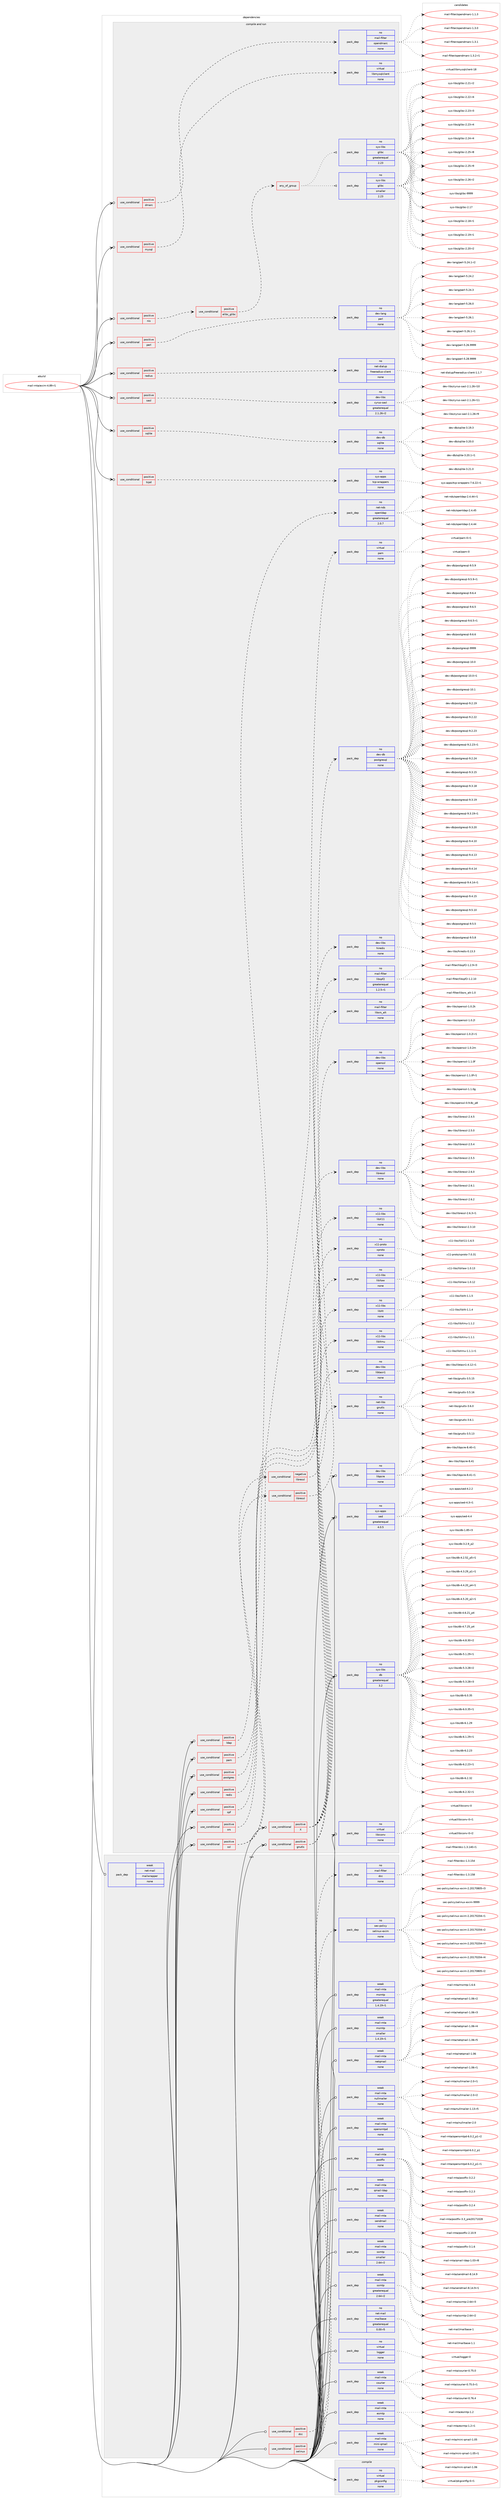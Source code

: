 digraph prolog {

# *************
# Graph options
# *************

newrank=true;
concentrate=true;
compound=true;
graph [rankdir=LR,fontname=Helvetica,fontsize=10,ranksep=1.5];#, ranksep=2.5, nodesep=0.2];
edge  [arrowhead=vee];
node  [fontname=Helvetica,fontsize=10];

# **********
# The ebuild
# **********

subgraph cluster_leftcol {
color=gray;
rank=same;
label=<<i>ebuild</i>>;
id [label="mail-mta/exim-4.89-r1", color=red, width=4, href="../mail-mta/exim-4.89-r1.svg"];
}

# ****************
# The dependencies
# ****************

subgraph cluster_midcol {
color=gray;
label=<<i>dependencies</i>>;
subgraph cluster_compile {
fillcolor="#eeeeee";
style=filled;
label=<<i>compile</i>>;
subgraph pack252748 {
dependency343685 [label=<<TABLE BORDER="0" CELLBORDER="1" CELLSPACING="0" CELLPADDING="4" WIDTH="220"><TR><TD ROWSPAN="6" CELLPADDING="30">pack_dep</TD></TR><TR><TD WIDTH="110">no</TD></TR><TR><TD>virtual</TD></TR><TR><TD>pkgconfig</TD></TR><TR><TD>none</TD></TR><TR><TD></TD></TR></TABLE>>, shape=none, color=blue];
}
id:e -> dependency343685:w [weight=20,style="solid",arrowhead="vee"];
}
subgraph cluster_compileandrun {
fillcolor="#eeeeee";
style=filled;
label=<<i>compile and run</i>>;
subgraph cond85785 {
dependency343686 [label=<<TABLE BORDER="0" CELLBORDER="1" CELLSPACING="0" CELLPADDING="4"><TR><TD ROWSPAN="3" CELLPADDING="10">use_conditional</TD></TR><TR><TD>positive</TD></TR><TR><TD>X</TD></TR></TABLE>>, shape=none, color=red];
subgraph pack252749 {
dependency343687 [label=<<TABLE BORDER="0" CELLBORDER="1" CELLSPACING="0" CELLPADDING="4" WIDTH="220"><TR><TD ROWSPAN="6" CELLPADDING="30">pack_dep</TD></TR><TR><TD WIDTH="110">no</TD></TR><TR><TD>x11-proto</TD></TR><TR><TD>xproto</TD></TR><TR><TD>none</TD></TR><TR><TD></TD></TR></TABLE>>, shape=none, color=blue];
}
dependency343686:e -> dependency343687:w [weight=20,style="dashed",arrowhead="vee"];
subgraph pack252750 {
dependency343688 [label=<<TABLE BORDER="0" CELLBORDER="1" CELLSPACING="0" CELLPADDING="4" WIDTH="220"><TR><TD ROWSPAN="6" CELLPADDING="30">pack_dep</TD></TR><TR><TD WIDTH="110">no</TD></TR><TR><TD>x11-libs</TD></TR><TR><TD>libX11</TD></TR><TR><TD>none</TD></TR><TR><TD></TD></TR></TABLE>>, shape=none, color=blue];
}
dependency343686:e -> dependency343688:w [weight=20,style="dashed",arrowhead="vee"];
subgraph pack252751 {
dependency343689 [label=<<TABLE BORDER="0" CELLBORDER="1" CELLSPACING="0" CELLPADDING="4" WIDTH="220"><TR><TD ROWSPAN="6" CELLPADDING="30">pack_dep</TD></TR><TR><TD WIDTH="110">no</TD></TR><TR><TD>x11-libs</TD></TR><TR><TD>libXmu</TD></TR><TR><TD>none</TD></TR><TR><TD></TD></TR></TABLE>>, shape=none, color=blue];
}
dependency343686:e -> dependency343689:w [weight=20,style="dashed",arrowhead="vee"];
subgraph pack252752 {
dependency343690 [label=<<TABLE BORDER="0" CELLBORDER="1" CELLSPACING="0" CELLPADDING="4" WIDTH="220"><TR><TD ROWSPAN="6" CELLPADDING="30">pack_dep</TD></TR><TR><TD WIDTH="110">no</TD></TR><TR><TD>x11-libs</TD></TR><TR><TD>libXt</TD></TR><TR><TD>none</TD></TR><TR><TD></TD></TR></TABLE>>, shape=none, color=blue];
}
dependency343686:e -> dependency343690:w [weight=20,style="dashed",arrowhead="vee"];
subgraph pack252753 {
dependency343691 [label=<<TABLE BORDER="0" CELLBORDER="1" CELLSPACING="0" CELLPADDING="4" WIDTH="220"><TR><TD ROWSPAN="6" CELLPADDING="30">pack_dep</TD></TR><TR><TD WIDTH="110">no</TD></TR><TR><TD>x11-libs</TD></TR><TR><TD>libXaw</TD></TR><TR><TD>none</TD></TR><TR><TD></TD></TR></TABLE>>, shape=none, color=blue];
}
dependency343686:e -> dependency343691:w [weight=20,style="dashed",arrowhead="vee"];
}
id:e -> dependency343686:w [weight=20,style="solid",arrowhead="odotvee"];
subgraph cond85786 {
dependency343692 [label=<<TABLE BORDER="0" CELLBORDER="1" CELLSPACING="0" CELLPADDING="4"><TR><TD ROWSPAN="3" CELLPADDING="10">use_conditional</TD></TR><TR><TD>positive</TD></TR><TR><TD>dmarc</TD></TR></TABLE>>, shape=none, color=red];
subgraph pack252754 {
dependency343693 [label=<<TABLE BORDER="0" CELLBORDER="1" CELLSPACING="0" CELLPADDING="4" WIDTH="220"><TR><TD ROWSPAN="6" CELLPADDING="30">pack_dep</TD></TR><TR><TD WIDTH="110">no</TD></TR><TR><TD>mail-filter</TD></TR><TR><TD>opendmarc</TD></TR><TR><TD>none</TD></TR><TR><TD></TD></TR></TABLE>>, shape=none, color=blue];
}
dependency343692:e -> dependency343693:w [weight=20,style="dashed",arrowhead="vee"];
}
id:e -> dependency343692:w [weight=20,style="solid",arrowhead="odotvee"];
subgraph cond85787 {
dependency343694 [label=<<TABLE BORDER="0" CELLBORDER="1" CELLSPACING="0" CELLPADDING="4"><TR><TD ROWSPAN="3" CELLPADDING="10">use_conditional</TD></TR><TR><TD>positive</TD></TR><TR><TD>gnutls</TD></TR></TABLE>>, shape=none, color=red];
subgraph pack252755 {
dependency343695 [label=<<TABLE BORDER="0" CELLBORDER="1" CELLSPACING="0" CELLPADDING="4" WIDTH="220"><TR><TD ROWSPAN="6" CELLPADDING="30">pack_dep</TD></TR><TR><TD WIDTH="110">no</TD></TR><TR><TD>net-libs</TD></TR><TR><TD>gnutls</TD></TR><TR><TD>none</TD></TR><TR><TD></TD></TR></TABLE>>, shape=none, color=blue];
}
dependency343694:e -> dependency343695:w [weight=20,style="dashed",arrowhead="vee"];
subgraph pack252756 {
dependency343696 [label=<<TABLE BORDER="0" CELLBORDER="1" CELLSPACING="0" CELLPADDING="4" WIDTH="220"><TR><TD ROWSPAN="6" CELLPADDING="30">pack_dep</TD></TR><TR><TD WIDTH="110">no</TD></TR><TR><TD>dev-libs</TD></TR><TR><TD>libtasn1</TD></TR><TR><TD>none</TD></TR><TR><TD></TD></TR></TABLE>>, shape=none, color=blue];
}
dependency343694:e -> dependency343696:w [weight=20,style="dashed",arrowhead="vee"];
}
id:e -> dependency343694:w [weight=20,style="solid",arrowhead="odotvee"];
subgraph cond85788 {
dependency343697 [label=<<TABLE BORDER="0" CELLBORDER="1" CELLSPACING="0" CELLPADDING="4"><TR><TD ROWSPAN="3" CELLPADDING="10">use_conditional</TD></TR><TR><TD>positive</TD></TR><TR><TD>ldap</TD></TR></TABLE>>, shape=none, color=red];
subgraph pack252757 {
dependency343698 [label=<<TABLE BORDER="0" CELLBORDER="1" CELLSPACING="0" CELLPADDING="4" WIDTH="220"><TR><TD ROWSPAN="6" CELLPADDING="30">pack_dep</TD></TR><TR><TD WIDTH="110">no</TD></TR><TR><TD>net-nds</TD></TR><TR><TD>openldap</TD></TR><TR><TD>greaterequal</TD></TR><TR><TD>2.0.7</TD></TR></TABLE>>, shape=none, color=blue];
}
dependency343697:e -> dependency343698:w [weight=20,style="dashed",arrowhead="vee"];
}
id:e -> dependency343697:w [weight=20,style="solid",arrowhead="odotvee"];
subgraph cond85789 {
dependency343699 [label=<<TABLE BORDER="0" CELLBORDER="1" CELLSPACING="0" CELLPADDING="4"><TR><TD ROWSPAN="3" CELLPADDING="10">use_conditional</TD></TR><TR><TD>positive</TD></TR><TR><TD>mysql</TD></TR></TABLE>>, shape=none, color=red];
subgraph pack252758 {
dependency343700 [label=<<TABLE BORDER="0" CELLBORDER="1" CELLSPACING="0" CELLPADDING="4" WIDTH="220"><TR><TD ROWSPAN="6" CELLPADDING="30">pack_dep</TD></TR><TR><TD WIDTH="110">no</TD></TR><TR><TD>virtual</TD></TR><TR><TD>libmysqlclient</TD></TR><TR><TD>none</TD></TR><TR><TD></TD></TR></TABLE>>, shape=none, color=blue];
}
dependency343699:e -> dependency343700:w [weight=20,style="dashed",arrowhead="vee"];
}
id:e -> dependency343699:w [weight=20,style="solid",arrowhead="odotvee"];
subgraph cond85790 {
dependency343701 [label=<<TABLE BORDER="0" CELLBORDER="1" CELLSPACING="0" CELLPADDING="4"><TR><TD ROWSPAN="3" CELLPADDING="10">use_conditional</TD></TR><TR><TD>positive</TD></TR><TR><TD>nis</TD></TR></TABLE>>, shape=none, color=red];
subgraph cond85791 {
dependency343702 [label=<<TABLE BORDER="0" CELLBORDER="1" CELLSPACING="0" CELLPADDING="4"><TR><TD ROWSPAN="3" CELLPADDING="10">use_conditional</TD></TR><TR><TD>positive</TD></TR><TR><TD>elibc_glibc</TD></TR></TABLE>>, shape=none, color=red];
subgraph any5051 {
dependency343703 [label=<<TABLE BORDER="0" CELLBORDER="1" CELLSPACING="0" CELLPADDING="4"><TR><TD CELLPADDING="10">any_of_group</TD></TR></TABLE>>, shape=none, color=red];subgraph pack252759 {
dependency343704 [label=<<TABLE BORDER="0" CELLBORDER="1" CELLSPACING="0" CELLPADDING="4" WIDTH="220"><TR><TD ROWSPAN="6" CELLPADDING="30">pack_dep</TD></TR><TR><TD WIDTH="110">no</TD></TR><TR><TD>sys-libs</TD></TR><TR><TD>glibc</TD></TR><TR><TD>smaller</TD></TR><TR><TD>2.23</TD></TR></TABLE>>, shape=none, color=blue];
}
dependency343703:e -> dependency343704:w [weight=20,style="dotted",arrowhead="oinv"];
subgraph pack252760 {
dependency343705 [label=<<TABLE BORDER="0" CELLBORDER="1" CELLSPACING="0" CELLPADDING="4" WIDTH="220"><TR><TD ROWSPAN="6" CELLPADDING="30">pack_dep</TD></TR><TR><TD WIDTH="110">no</TD></TR><TR><TD>sys-libs</TD></TR><TR><TD>glibc</TD></TR><TR><TD>greaterequal</TD></TR><TR><TD>2.23</TD></TR></TABLE>>, shape=none, color=blue];
}
dependency343703:e -> dependency343705:w [weight=20,style="dotted",arrowhead="oinv"];
}
dependency343702:e -> dependency343703:w [weight=20,style="dashed",arrowhead="vee"];
}
dependency343701:e -> dependency343702:w [weight=20,style="dashed",arrowhead="vee"];
}
id:e -> dependency343701:w [weight=20,style="solid",arrowhead="odotvee"];
subgraph cond85792 {
dependency343706 [label=<<TABLE BORDER="0" CELLBORDER="1" CELLSPACING="0" CELLPADDING="4"><TR><TD ROWSPAN="3" CELLPADDING="10">use_conditional</TD></TR><TR><TD>positive</TD></TR><TR><TD>pam</TD></TR></TABLE>>, shape=none, color=red];
subgraph pack252761 {
dependency343707 [label=<<TABLE BORDER="0" CELLBORDER="1" CELLSPACING="0" CELLPADDING="4" WIDTH="220"><TR><TD ROWSPAN="6" CELLPADDING="30">pack_dep</TD></TR><TR><TD WIDTH="110">no</TD></TR><TR><TD>virtual</TD></TR><TR><TD>pam</TD></TR><TR><TD>none</TD></TR><TR><TD></TD></TR></TABLE>>, shape=none, color=blue];
}
dependency343706:e -> dependency343707:w [weight=20,style="dashed",arrowhead="vee"];
}
id:e -> dependency343706:w [weight=20,style="solid",arrowhead="odotvee"];
subgraph cond85793 {
dependency343708 [label=<<TABLE BORDER="0" CELLBORDER="1" CELLSPACING="0" CELLPADDING="4"><TR><TD ROWSPAN="3" CELLPADDING="10">use_conditional</TD></TR><TR><TD>positive</TD></TR><TR><TD>perl</TD></TR></TABLE>>, shape=none, color=red];
subgraph pack252762 {
dependency343709 [label=<<TABLE BORDER="0" CELLBORDER="1" CELLSPACING="0" CELLPADDING="4" WIDTH="220"><TR><TD ROWSPAN="6" CELLPADDING="30">pack_dep</TD></TR><TR><TD WIDTH="110">no</TD></TR><TR><TD>dev-lang</TD></TR><TR><TD>perl</TD></TR><TR><TD>none</TD></TR><TR><TD></TD></TR></TABLE>>, shape=none, color=blue];
}
dependency343708:e -> dependency343709:w [weight=20,style="dashed",arrowhead="vee"];
}
id:e -> dependency343708:w [weight=20,style="solid",arrowhead="odotvee"];
subgraph cond85794 {
dependency343710 [label=<<TABLE BORDER="0" CELLBORDER="1" CELLSPACING="0" CELLPADDING="4"><TR><TD ROWSPAN="3" CELLPADDING="10">use_conditional</TD></TR><TR><TD>positive</TD></TR><TR><TD>postgres</TD></TR></TABLE>>, shape=none, color=red];
subgraph pack252763 {
dependency343711 [label=<<TABLE BORDER="0" CELLBORDER="1" CELLSPACING="0" CELLPADDING="4" WIDTH="220"><TR><TD ROWSPAN="6" CELLPADDING="30">pack_dep</TD></TR><TR><TD WIDTH="110">no</TD></TR><TR><TD>dev-db</TD></TR><TR><TD>postgresql</TD></TR><TR><TD>none</TD></TR><TR><TD></TD></TR></TABLE>>, shape=none, color=blue];
}
dependency343710:e -> dependency343711:w [weight=20,style="dashed",arrowhead="vee"];
}
id:e -> dependency343710:w [weight=20,style="solid",arrowhead="odotvee"];
subgraph cond85795 {
dependency343712 [label=<<TABLE BORDER="0" CELLBORDER="1" CELLSPACING="0" CELLPADDING="4"><TR><TD ROWSPAN="3" CELLPADDING="10">use_conditional</TD></TR><TR><TD>positive</TD></TR><TR><TD>radius</TD></TR></TABLE>>, shape=none, color=red];
subgraph pack252764 {
dependency343713 [label=<<TABLE BORDER="0" CELLBORDER="1" CELLSPACING="0" CELLPADDING="4" WIDTH="220"><TR><TD ROWSPAN="6" CELLPADDING="30">pack_dep</TD></TR><TR><TD WIDTH="110">no</TD></TR><TR><TD>net-dialup</TD></TR><TR><TD>freeradius-client</TD></TR><TR><TD>none</TD></TR><TR><TD></TD></TR></TABLE>>, shape=none, color=blue];
}
dependency343712:e -> dependency343713:w [weight=20,style="dashed",arrowhead="vee"];
}
id:e -> dependency343712:w [weight=20,style="solid",arrowhead="odotvee"];
subgraph cond85796 {
dependency343714 [label=<<TABLE BORDER="0" CELLBORDER="1" CELLSPACING="0" CELLPADDING="4"><TR><TD ROWSPAN="3" CELLPADDING="10">use_conditional</TD></TR><TR><TD>positive</TD></TR><TR><TD>redis</TD></TR></TABLE>>, shape=none, color=red];
subgraph pack252765 {
dependency343715 [label=<<TABLE BORDER="0" CELLBORDER="1" CELLSPACING="0" CELLPADDING="4" WIDTH="220"><TR><TD ROWSPAN="6" CELLPADDING="30">pack_dep</TD></TR><TR><TD WIDTH="110">no</TD></TR><TR><TD>dev-libs</TD></TR><TR><TD>hiredis</TD></TR><TR><TD>none</TD></TR><TR><TD></TD></TR></TABLE>>, shape=none, color=blue];
}
dependency343714:e -> dependency343715:w [weight=20,style="dashed",arrowhead="vee"];
}
id:e -> dependency343714:w [weight=20,style="solid",arrowhead="odotvee"];
subgraph cond85797 {
dependency343716 [label=<<TABLE BORDER="0" CELLBORDER="1" CELLSPACING="0" CELLPADDING="4"><TR><TD ROWSPAN="3" CELLPADDING="10">use_conditional</TD></TR><TR><TD>positive</TD></TR><TR><TD>sasl</TD></TR></TABLE>>, shape=none, color=red];
subgraph pack252766 {
dependency343717 [label=<<TABLE BORDER="0" CELLBORDER="1" CELLSPACING="0" CELLPADDING="4" WIDTH="220"><TR><TD ROWSPAN="6" CELLPADDING="30">pack_dep</TD></TR><TR><TD WIDTH="110">no</TD></TR><TR><TD>dev-libs</TD></TR><TR><TD>cyrus-sasl</TD></TR><TR><TD>greaterequal</TD></TR><TR><TD>2.1.26-r2</TD></TR></TABLE>>, shape=none, color=blue];
}
dependency343716:e -> dependency343717:w [weight=20,style="dashed",arrowhead="vee"];
}
id:e -> dependency343716:w [weight=20,style="solid",arrowhead="odotvee"];
subgraph cond85798 {
dependency343718 [label=<<TABLE BORDER="0" CELLBORDER="1" CELLSPACING="0" CELLPADDING="4"><TR><TD ROWSPAN="3" CELLPADDING="10">use_conditional</TD></TR><TR><TD>positive</TD></TR><TR><TD>spf</TD></TR></TABLE>>, shape=none, color=red];
subgraph pack252767 {
dependency343719 [label=<<TABLE BORDER="0" CELLBORDER="1" CELLSPACING="0" CELLPADDING="4" WIDTH="220"><TR><TD ROWSPAN="6" CELLPADDING="30">pack_dep</TD></TR><TR><TD WIDTH="110">no</TD></TR><TR><TD>mail-filter</TD></TR><TR><TD>libspf2</TD></TR><TR><TD>greaterequal</TD></TR><TR><TD>1.2.5-r1</TD></TR></TABLE>>, shape=none, color=blue];
}
dependency343718:e -> dependency343719:w [weight=20,style="dashed",arrowhead="vee"];
}
id:e -> dependency343718:w [weight=20,style="solid",arrowhead="odotvee"];
subgraph cond85799 {
dependency343720 [label=<<TABLE BORDER="0" CELLBORDER="1" CELLSPACING="0" CELLPADDING="4"><TR><TD ROWSPAN="3" CELLPADDING="10">use_conditional</TD></TR><TR><TD>positive</TD></TR><TR><TD>sqlite</TD></TR></TABLE>>, shape=none, color=red];
subgraph pack252768 {
dependency343721 [label=<<TABLE BORDER="0" CELLBORDER="1" CELLSPACING="0" CELLPADDING="4" WIDTH="220"><TR><TD ROWSPAN="6" CELLPADDING="30">pack_dep</TD></TR><TR><TD WIDTH="110">no</TD></TR><TR><TD>dev-db</TD></TR><TR><TD>sqlite</TD></TR><TR><TD>none</TD></TR><TR><TD></TD></TR></TABLE>>, shape=none, color=blue];
}
dependency343720:e -> dependency343721:w [weight=20,style="dashed",arrowhead="vee"];
}
id:e -> dependency343720:w [weight=20,style="solid",arrowhead="odotvee"];
subgraph cond85800 {
dependency343722 [label=<<TABLE BORDER="0" CELLBORDER="1" CELLSPACING="0" CELLPADDING="4"><TR><TD ROWSPAN="3" CELLPADDING="10">use_conditional</TD></TR><TR><TD>positive</TD></TR><TR><TD>srs</TD></TR></TABLE>>, shape=none, color=red];
subgraph pack252769 {
dependency343723 [label=<<TABLE BORDER="0" CELLBORDER="1" CELLSPACING="0" CELLPADDING="4" WIDTH="220"><TR><TD ROWSPAN="6" CELLPADDING="30">pack_dep</TD></TR><TR><TD WIDTH="110">no</TD></TR><TR><TD>mail-filter</TD></TR><TR><TD>libsrs_alt</TD></TR><TR><TD>none</TD></TR><TR><TD></TD></TR></TABLE>>, shape=none, color=blue];
}
dependency343722:e -> dependency343723:w [weight=20,style="dashed",arrowhead="vee"];
}
id:e -> dependency343722:w [weight=20,style="solid",arrowhead="odotvee"];
subgraph cond85801 {
dependency343724 [label=<<TABLE BORDER="0" CELLBORDER="1" CELLSPACING="0" CELLPADDING="4"><TR><TD ROWSPAN="3" CELLPADDING="10">use_conditional</TD></TR><TR><TD>positive</TD></TR><TR><TD>ssl</TD></TR></TABLE>>, shape=none, color=red];
subgraph cond85802 {
dependency343725 [label=<<TABLE BORDER="0" CELLBORDER="1" CELLSPACING="0" CELLPADDING="4"><TR><TD ROWSPAN="3" CELLPADDING="10">use_conditional</TD></TR><TR><TD>negative</TD></TR><TR><TD>libressl</TD></TR></TABLE>>, shape=none, color=red];
subgraph pack252770 {
dependency343726 [label=<<TABLE BORDER="0" CELLBORDER="1" CELLSPACING="0" CELLPADDING="4" WIDTH="220"><TR><TD ROWSPAN="6" CELLPADDING="30">pack_dep</TD></TR><TR><TD WIDTH="110">no</TD></TR><TR><TD>dev-libs</TD></TR><TR><TD>openssl</TD></TR><TR><TD>none</TD></TR><TR><TD></TD></TR></TABLE>>, shape=none, color=blue];
}
dependency343725:e -> dependency343726:w [weight=20,style="dashed",arrowhead="vee"];
}
dependency343724:e -> dependency343725:w [weight=20,style="dashed",arrowhead="vee"];
subgraph cond85803 {
dependency343727 [label=<<TABLE BORDER="0" CELLBORDER="1" CELLSPACING="0" CELLPADDING="4"><TR><TD ROWSPAN="3" CELLPADDING="10">use_conditional</TD></TR><TR><TD>positive</TD></TR><TR><TD>libressl</TD></TR></TABLE>>, shape=none, color=red];
subgraph pack252771 {
dependency343728 [label=<<TABLE BORDER="0" CELLBORDER="1" CELLSPACING="0" CELLPADDING="4" WIDTH="220"><TR><TD ROWSPAN="6" CELLPADDING="30">pack_dep</TD></TR><TR><TD WIDTH="110">no</TD></TR><TR><TD>dev-libs</TD></TR><TR><TD>libressl</TD></TR><TR><TD>none</TD></TR><TR><TD></TD></TR></TABLE>>, shape=none, color=blue];
}
dependency343727:e -> dependency343728:w [weight=20,style="dashed",arrowhead="vee"];
}
dependency343724:e -> dependency343727:w [weight=20,style="dashed",arrowhead="vee"];
}
id:e -> dependency343724:w [weight=20,style="solid",arrowhead="odotvee"];
subgraph cond85804 {
dependency343729 [label=<<TABLE BORDER="0" CELLBORDER="1" CELLSPACING="0" CELLPADDING="4"><TR><TD ROWSPAN="3" CELLPADDING="10">use_conditional</TD></TR><TR><TD>positive</TD></TR><TR><TD>tcpd</TD></TR></TABLE>>, shape=none, color=red];
subgraph pack252772 {
dependency343730 [label=<<TABLE BORDER="0" CELLBORDER="1" CELLSPACING="0" CELLPADDING="4" WIDTH="220"><TR><TD ROWSPAN="6" CELLPADDING="30">pack_dep</TD></TR><TR><TD WIDTH="110">no</TD></TR><TR><TD>sys-apps</TD></TR><TR><TD>tcp-wrappers</TD></TR><TR><TD>none</TD></TR><TR><TD></TD></TR></TABLE>>, shape=none, color=blue];
}
dependency343729:e -> dependency343730:w [weight=20,style="dashed",arrowhead="vee"];
}
id:e -> dependency343729:w [weight=20,style="solid",arrowhead="odotvee"];
subgraph pack252773 {
dependency343731 [label=<<TABLE BORDER="0" CELLBORDER="1" CELLSPACING="0" CELLPADDING="4" WIDTH="220"><TR><TD ROWSPAN="6" CELLPADDING="30">pack_dep</TD></TR><TR><TD WIDTH="110">no</TD></TR><TR><TD>dev-libs</TD></TR><TR><TD>libpcre</TD></TR><TR><TD>none</TD></TR><TR><TD></TD></TR></TABLE>>, shape=none, color=blue];
}
id:e -> dependency343731:w [weight=20,style="solid",arrowhead="odotvee"];
subgraph pack252774 {
dependency343732 [label=<<TABLE BORDER="0" CELLBORDER="1" CELLSPACING="0" CELLPADDING="4" WIDTH="220"><TR><TD ROWSPAN="6" CELLPADDING="30">pack_dep</TD></TR><TR><TD WIDTH="110">no</TD></TR><TR><TD>sys-apps</TD></TR><TR><TD>sed</TD></TR><TR><TD>greaterequal</TD></TR><TR><TD>4.0.5</TD></TR></TABLE>>, shape=none, color=blue];
}
id:e -> dependency343732:w [weight=20,style="solid",arrowhead="odotvee"];
subgraph pack252775 {
dependency343733 [label=<<TABLE BORDER="0" CELLBORDER="1" CELLSPACING="0" CELLPADDING="4" WIDTH="220"><TR><TD ROWSPAN="6" CELLPADDING="30">pack_dep</TD></TR><TR><TD WIDTH="110">no</TD></TR><TR><TD>sys-libs</TD></TR><TR><TD>db</TD></TR><TR><TD>greaterequal</TD></TR><TR><TD>3.2</TD></TR></TABLE>>, shape=none, color=blue];
}
id:e -> dependency343733:w [weight=20,style="solid",arrowhead="odotvee"];
subgraph pack252776 {
dependency343734 [label=<<TABLE BORDER="0" CELLBORDER="1" CELLSPACING="0" CELLPADDING="4" WIDTH="220"><TR><TD ROWSPAN="6" CELLPADDING="30">pack_dep</TD></TR><TR><TD WIDTH="110">no</TD></TR><TR><TD>virtual</TD></TR><TR><TD>libiconv</TD></TR><TR><TD>none</TD></TR><TR><TD></TD></TR></TABLE>>, shape=none, color=blue];
}
id:e -> dependency343734:w [weight=20,style="solid",arrowhead="odotvee"];
}
subgraph cluster_run {
fillcolor="#eeeeee";
style=filled;
label=<<i>run</i>>;
subgraph cond85805 {
dependency343735 [label=<<TABLE BORDER="0" CELLBORDER="1" CELLSPACING="0" CELLPADDING="4"><TR><TD ROWSPAN="3" CELLPADDING="10">use_conditional</TD></TR><TR><TD>positive</TD></TR><TR><TD>dcc</TD></TR></TABLE>>, shape=none, color=red];
subgraph pack252777 {
dependency343736 [label=<<TABLE BORDER="0" CELLBORDER="1" CELLSPACING="0" CELLPADDING="4" WIDTH="220"><TR><TD ROWSPAN="6" CELLPADDING="30">pack_dep</TD></TR><TR><TD WIDTH="110">no</TD></TR><TR><TD>mail-filter</TD></TR><TR><TD>dcc</TD></TR><TR><TD>none</TD></TR><TR><TD></TD></TR></TABLE>>, shape=none, color=blue];
}
dependency343735:e -> dependency343736:w [weight=20,style="dashed",arrowhead="vee"];
}
id:e -> dependency343735:w [weight=20,style="solid",arrowhead="odot"];
subgraph cond85806 {
dependency343737 [label=<<TABLE BORDER="0" CELLBORDER="1" CELLSPACING="0" CELLPADDING="4"><TR><TD ROWSPAN="3" CELLPADDING="10">use_conditional</TD></TR><TR><TD>positive</TD></TR><TR><TD>selinux</TD></TR></TABLE>>, shape=none, color=red];
subgraph pack252778 {
dependency343738 [label=<<TABLE BORDER="0" CELLBORDER="1" CELLSPACING="0" CELLPADDING="4" WIDTH="220"><TR><TD ROWSPAN="6" CELLPADDING="30">pack_dep</TD></TR><TR><TD WIDTH="110">no</TD></TR><TR><TD>sec-policy</TD></TR><TR><TD>selinux-exim</TD></TR><TR><TD>none</TD></TR><TR><TD></TD></TR></TABLE>>, shape=none, color=blue];
}
dependency343737:e -> dependency343738:w [weight=20,style="dashed",arrowhead="vee"];
}
id:e -> dependency343737:w [weight=20,style="solid",arrowhead="odot"];
subgraph pack252779 {
dependency343739 [label=<<TABLE BORDER="0" CELLBORDER="1" CELLSPACING="0" CELLPADDING="4" WIDTH="220"><TR><TD ROWSPAN="6" CELLPADDING="30">pack_dep</TD></TR><TR><TD WIDTH="110">no</TD></TR><TR><TD>net-mail</TD></TR><TR><TD>mailbase</TD></TR><TR><TD>greaterequal</TD></TR><TR><TD>0.00-r5</TD></TR></TABLE>>, shape=none, color=blue];
}
id:e -> dependency343739:w [weight=20,style="solid",arrowhead="odot"];
subgraph pack252780 {
dependency343740 [label=<<TABLE BORDER="0" CELLBORDER="1" CELLSPACING="0" CELLPADDING="4" WIDTH="220"><TR><TD ROWSPAN="6" CELLPADDING="30">pack_dep</TD></TR><TR><TD WIDTH="110">no</TD></TR><TR><TD>virtual</TD></TR><TR><TD>logger</TD></TR><TR><TD>none</TD></TR><TR><TD></TD></TR></TABLE>>, shape=none, color=blue];
}
id:e -> dependency343740:w [weight=20,style="solid",arrowhead="odot"];
subgraph pack252781 {
dependency343741 [label=<<TABLE BORDER="0" CELLBORDER="1" CELLSPACING="0" CELLPADDING="4" WIDTH="220"><TR><TD ROWSPAN="6" CELLPADDING="30">pack_dep</TD></TR><TR><TD WIDTH="110">weak</TD></TR><TR><TD>mail-mta</TD></TR><TR><TD>courier</TD></TR><TR><TD>none</TD></TR><TR><TD></TD></TR></TABLE>>, shape=none, color=blue];
}
id:e -> dependency343741:w [weight=20,style="solid",arrowhead="odot"];
subgraph pack252782 {
dependency343742 [label=<<TABLE BORDER="0" CELLBORDER="1" CELLSPACING="0" CELLPADDING="4" WIDTH="220"><TR><TD ROWSPAN="6" CELLPADDING="30">pack_dep</TD></TR><TR><TD WIDTH="110">weak</TD></TR><TR><TD>mail-mta</TD></TR><TR><TD>esmtp</TD></TR><TR><TD>none</TD></TR><TR><TD></TD></TR></TABLE>>, shape=none, color=blue];
}
id:e -> dependency343742:w [weight=20,style="solid",arrowhead="odot"];
subgraph pack252783 {
dependency343743 [label=<<TABLE BORDER="0" CELLBORDER="1" CELLSPACING="0" CELLPADDING="4" WIDTH="220"><TR><TD ROWSPAN="6" CELLPADDING="30">pack_dep</TD></TR><TR><TD WIDTH="110">weak</TD></TR><TR><TD>mail-mta</TD></TR><TR><TD>mini-qmail</TD></TR><TR><TD>none</TD></TR><TR><TD></TD></TR></TABLE>>, shape=none, color=blue];
}
id:e -> dependency343743:w [weight=20,style="solid",arrowhead="odot"];
subgraph pack252784 {
dependency343744 [label=<<TABLE BORDER="0" CELLBORDER="1" CELLSPACING="0" CELLPADDING="4" WIDTH="220"><TR><TD ROWSPAN="6" CELLPADDING="30">pack_dep</TD></TR><TR><TD WIDTH="110">weak</TD></TR><TR><TD>mail-mta</TD></TR><TR><TD>msmtp</TD></TR><TR><TD>greaterequal</TD></TR><TR><TD>1.4.19-r1</TD></TR></TABLE>>, shape=none, color=blue];
}
id:e -> dependency343744:w [weight=20,style="solid",arrowhead="odot"];
subgraph pack252785 {
dependency343745 [label=<<TABLE BORDER="0" CELLBORDER="1" CELLSPACING="0" CELLPADDING="4" WIDTH="220"><TR><TD ROWSPAN="6" CELLPADDING="30">pack_dep</TD></TR><TR><TD WIDTH="110">weak</TD></TR><TR><TD>mail-mta</TD></TR><TR><TD>msmtp</TD></TR><TR><TD>smaller</TD></TR><TR><TD>1.4.19-r1</TD></TR></TABLE>>, shape=none, color=blue];
}
id:e -> dependency343745:w [weight=20,style="solid",arrowhead="odot"];
subgraph pack252786 {
dependency343746 [label=<<TABLE BORDER="0" CELLBORDER="1" CELLSPACING="0" CELLPADDING="4" WIDTH="220"><TR><TD ROWSPAN="6" CELLPADDING="30">pack_dep</TD></TR><TR><TD WIDTH="110">weak</TD></TR><TR><TD>mail-mta</TD></TR><TR><TD>netqmail</TD></TR><TR><TD>none</TD></TR><TR><TD></TD></TR></TABLE>>, shape=none, color=blue];
}
id:e -> dependency343746:w [weight=20,style="solid",arrowhead="odot"];
subgraph pack252787 {
dependency343747 [label=<<TABLE BORDER="0" CELLBORDER="1" CELLSPACING="0" CELLPADDING="4" WIDTH="220"><TR><TD ROWSPAN="6" CELLPADDING="30">pack_dep</TD></TR><TR><TD WIDTH="110">weak</TD></TR><TR><TD>mail-mta</TD></TR><TR><TD>nullmailer</TD></TR><TR><TD>none</TD></TR><TR><TD></TD></TR></TABLE>>, shape=none, color=blue];
}
id:e -> dependency343747:w [weight=20,style="solid",arrowhead="odot"];
subgraph pack252788 {
dependency343748 [label=<<TABLE BORDER="0" CELLBORDER="1" CELLSPACING="0" CELLPADDING="4" WIDTH="220"><TR><TD ROWSPAN="6" CELLPADDING="30">pack_dep</TD></TR><TR><TD WIDTH="110">weak</TD></TR><TR><TD>mail-mta</TD></TR><TR><TD>opensmtpd</TD></TR><TR><TD>none</TD></TR><TR><TD></TD></TR></TABLE>>, shape=none, color=blue];
}
id:e -> dependency343748:w [weight=20,style="solid",arrowhead="odot"];
subgraph pack252789 {
dependency343749 [label=<<TABLE BORDER="0" CELLBORDER="1" CELLSPACING="0" CELLPADDING="4" WIDTH="220"><TR><TD ROWSPAN="6" CELLPADDING="30">pack_dep</TD></TR><TR><TD WIDTH="110">weak</TD></TR><TR><TD>mail-mta</TD></TR><TR><TD>postfix</TD></TR><TR><TD>none</TD></TR><TR><TD></TD></TR></TABLE>>, shape=none, color=blue];
}
id:e -> dependency343749:w [weight=20,style="solid",arrowhead="odot"];
subgraph pack252790 {
dependency343750 [label=<<TABLE BORDER="0" CELLBORDER="1" CELLSPACING="0" CELLPADDING="4" WIDTH="220"><TR><TD ROWSPAN="6" CELLPADDING="30">pack_dep</TD></TR><TR><TD WIDTH="110">weak</TD></TR><TR><TD>mail-mta</TD></TR><TR><TD>qmail-ldap</TD></TR><TR><TD>none</TD></TR><TR><TD></TD></TR></TABLE>>, shape=none, color=blue];
}
id:e -> dependency343750:w [weight=20,style="solid",arrowhead="odot"];
subgraph pack252791 {
dependency343751 [label=<<TABLE BORDER="0" CELLBORDER="1" CELLSPACING="0" CELLPADDING="4" WIDTH="220"><TR><TD ROWSPAN="6" CELLPADDING="30">pack_dep</TD></TR><TR><TD WIDTH="110">weak</TD></TR><TR><TD>mail-mta</TD></TR><TR><TD>sendmail</TD></TR><TR><TD>none</TD></TR><TR><TD></TD></TR></TABLE>>, shape=none, color=blue];
}
id:e -> dependency343751:w [weight=20,style="solid",arrowhead="odot"];
subgraph pack252792 {
dependency343752 [label=<<TABLE BORDER="0" CELLBORDER="1" CELLSPACING="0" CELLPADDING="4" WIDTH="220"><TR><TD ROWSPAN="6" CELLPADDING="30">pack_dep</TD></TR><TR><TD WIDTH="110">weak</TD></TR><TR><TD>mail-mta</TD></TR><TR><TD>ssmtp</TD></TR><TR><TD>greaterequal</TD></TR><TR><TD>2.64-r2</TD></TR></TABLE>>, shape=none, color=blue];
}
id:e -> dependency343752:w [weight=20,style="solid",arrowhead="odot"];
subgraph pack252793 {
dependency343753 [label=<<TABLE BORDER="0" CELLBORDER="1" CELLSPACING="0" CELLPADDING="4" WIDTH="220"><TR><TD ROWSPAN="6" CELLPADDING="30">pack_dep</TD></TR><TR><TD WIDTH="110">weak</TD></TR><TR><TD>mail-mta</TD></TR><TR><TD>ssmtp</TD></TR><TR><TD>smaller</TD></TR><TR><TD>2.64-r2</TD></TR></TABLE>>, shape=none, color=blue];
}
id:e -> dependency343753:w [weight=20,style="solid",arrowhead="odot"];
subgraph pack252794 {
dependency343754 [label=<<TABLE BORDER="0" CELLBORDER="1" CELLSPACING="0" CELLPADDING="4" WIDTH="220"><TR><TD ROWSPAN="6" CELLPADDING="30">pack_dep</TD></TR><TR><TD WIDTH="110">weak</TD></TR><TR><TD>net-mail</TD></TR><TR><TD>mailwrapper</TD></TR><TR><TD>none</TD></TR><TR><TD></TD></TR></TABLE>>, shape=none, color=blue];
}
id:e -> dependency343754:w [weight=20,style="solid",arrowhead="odot"];
}
}

# **************
# The candidates
# **************

subgraph cluster_choices {
rank=same;
color=gray;
label=<<i>candidates</i>>;

subgraph choice252748 {
color=black;
nodesep=1;
choice11810511411611797108471121071039911111010210510345484511449 [label="virtual/pkgconfig-0-r1", color=red, width=4,href="../virtual/pkgconfig-0-r1.svg"];
dependency343685:e -> choice11810511411611797108471121071039911111010210510345484511449:w [style=dotted,weight="100"];
}
subgraph choice252749 {
color=black;
nodesep=1;
choice1204949451121141111161114712011211411111611145554648465149 [label="x11-proto/xproto-7.0.31", color=red, width=4,href="../x11-proto/xproto-7.0.31.svg"];
dependency343687:e -> choice1204949451121141111161114712011211411111611145554648465149:w [style=dotted,weight="100"];
}
subgraph choice252750 {
color=black;
nodesep=1;
choice120494945108105981154710810598884949454946544653 [label="x11-libs/libX11-1.6.5", color=red, width=4,href="../x11-libs/libX11-1.6.5.svg"];
dependency343688:e -> choice120494945108105981154710810598884949454946544653:w [style=dotted,weight="100"];
}
subgraph choice252751 {
color=black;
nodesep=1;
choice12049494510810598115471081059888109117454946494649 [label="x11-libs/libXmu-1.1.1", color=red, width=4,href="../x11-libs/libXmu-1.1.1.svg"];
choice120494945108105981154710810598881091174549464946494511449 [label="x11-libs/libXmu-1.1.1-r1", color=red, width=4,href="../x11-libs/libXmu-1.1.1-r1.svg"];
choice12049494510810598115471081059888109117454946494650 [label="x11-libs/libXmu-1.1.2", color=red, width=4,href="../x11-libs/libXmu-1.1.2.svg"];
dependency343689:e -> choice12049494510810598115471081059888109117454946494649:w [style=dotted,weight="100"];
dependency343689:e -> choice120494945108105981154710810598881091174549464946494511449:w [style=dotted,weight="100"];
dependency343689:e -> choice12049494510810598115471081059888109117454946494650:w [style=dotted,weight="100"];
}
subgraph choice252752 {
color=black;
nodesep=1;
choice12049494510810598115471081059888116454946494652 [label="x11-libs/libXt-1.1.4", color=red, width=4,href="../x11-libs/libXt-1.1.4.svg"];
choice12049494510810598115471081059888116454946494653 [label="x11-libs/libXt-1.1.5", color=red, width=4,href="../x11-libs/libXt-1.1.5.svg"];
dependency343690:e -> choice12049494510810598115471081059888116454946494652:w [style=dotted,weight="100"];
dependency343690:e -> choice12049494510810598115471081059888116454946494653:w [style=dotted,weight="100"];
}
subgraph choice252753 {
color=black;
nodesep=1;
choice120494945108105981154710810598889711945494648464950 [label="x11-libs/libXaw-1.0.12", color=red, width=4,href="../x11-libs/libXaw-1.0.12.svg"];
choice120494945108105981154710810598889711945494648464951 [label="x11-libs/libXaw-1.0.13", color=red, width=4,href="../x11-libs/libXaw-1.0.13.svg"];
dependency343691:e -> choice120494945108105981154710810598889711945494648464950:w [style=dotted,weight="100"];
dependency343691:e -> choice120494945108105981154710810598889711945494648464951:w [style=dotted,weight="100"];
}
subgraph choice252754 {
color=black;
nodesep=1;
choice1099710510845102105108116101114471111121011101001099711499454946494651 [label="mail-filter/opendmarc-1.1.3", color=red, width=4,href="../mail-filter/opendmarc-1.1.3.svg"];
choice1099710510845102105108116101114471111121011101001099711499454946514648 [label="mail-filter/opendmarc-1.3.0", color=red, width=4,href="../mail-filter/opendmarc-1.3.0.svg"];
choice1099710510845102105108116101114471111121011101001099711499454946514649 [label="mail-filter/opendmarc-1.3.1", color=red, width=4,href="../mail-filter/opendmarc-1.3.1.svg"];
choice10997105108451021051081161011144711111210111010010997114994549465146504511449 [label="mail-filter/opendmarc-1.3.2-r1", color=red, width=4,href="../mail-filter/opendmarc-1.3.2-r1.svg"];
dependency343693:e -> choice1099710510845102105108116101114471111121011101001099711499454946494651:w [style=dotted,weight="100"];
dependency343693:e -> choice1099710510845102105108116101114471111121011101001099711499454946514648:w [style=dotted,weight="100"];
dependency343693:e -> choice1099710510845102105108116101114471111121011101001099711499454946514649:w [style=dotted,weight="100"];
dependency343693:e -> choice10997105108451021051081161011144711111210111010010997114994549465146504511449:w [style=dotted,weight="100"];
}
subgraph choice252755 {
color=black;
nodesep=1;
choice11010111645108105981154710311011711610811545514653464951 [label="net-libs/gnutls-3.5.13", color=red, width=4,href="../net-libs/gnutls-3.5.13.svg"];
choice11010111645108105981154710311011711610811545514653464953 [label="net-libs/gnutls-3.5.15", color=red, width=4,href="../net-libs/gnutls-3.5.15.svg"];
choice11010111645108105981154710311011711610811545514653464954 [label="net-libs/gnutls-3.5.16", color=red, width=4,href="../net-libs/gnutls-3.5.16.svg"];
choice110101116451081059811547103110117116108115455146544648 [label="net-libs/gnutls-3.6.0", color=red, width=4,href="../net-libs/gnutls-3.6.0.svg"];
choice110101116451081059811547103110117116108115455146544649 [label="net-libs/gnutls-3.6.1", color=red, width=4,href="../net-libs/gnutls-3.6.1.svg"];
dependency343695:e -> choice11010111645108105981154710311011711610811545514653464951:w [style=dotted,weight="100"];
dependency343695:e -> choice11010111645108105981154710311011711610811545514653464953:w [style=dotted,weight="100"];
dependency343695:e -> choice11010111645108105981154710311011711610811545514653464954:w [style=dotted,weight="100"];
dependency343695:e -> choice110101116451081059811547103110117116108115455146544648:w [style=dotted,weight="100"];
dependency343695:e -> choice110101116451081059811547103110117116108115455146544649:w [style=dotted,weight="100"];
}
subgraph choice252756 {
color=black;
nodesep=1;
choice10010111845108105981154710810598116971151104945524649504511449 [label="dev-libs/libtasn1-4.12-r1", color=red, width=4,href="../dev-libs/libtasn1-4.12-r1.svg"];
dependency343696:e -> choice10010111845108105981154710810598116971151104945524649504511449:w [style=dotted,weight="100"];
}
subgraph choice252757 {
color=black;
nodesep=1;
choice11010111645110100115471111121011101081009711245504652465252 [label="net-nds/openldap-2.4.44", color=red, width=4,href="../net-nds/openldap-2.4.44.svg"];
choice110101116451101001154711111210111010810097112455046524652524511449 [label="net-nds/openldap-2.4.44-r1", color=red, width=4,href="../net-nds/openldap-2.4.44-r1.svg"];
choice11010111645110100115471111121011101081009711245504652465253 [label="net-nds/openldap-2.4.45", color=red, width=4,href="../net-nds/openldap-2.4.45.svg"];
dependency343698:e -> choice11010111645110100115471111121011101081009711245504652465252:w [style=dotted,weight="100"];
dependency343698:e -> choice110101116451101001154711111210111010810097112455046524652524511449:w [style=dotted,weight="100"];
dependency343698:e -> choice11010111645110100115471111121011101081009711245504652465253:w [style=dotted,weight="100"];
}
subgraph choice252758 {
color=black;
nodesep=1;
choice11810511411611797108471081059810912111511310899108105101110116454956 [label="virtual/libmysqlclient-18", color=red, width=4,href="../virtual/libmysqlclient-18.svg"];
dependency343700:e -> choice11810511411611797108471081059810912111511310899108105101110116454956:w [style=dotted,weight="100"];
}
subgraph choice252759 {
color=black;
nodesep=1;
choice11512111545108105981154710310810598994550464955 [label="sys-libs/glibc-2.17", color=red, width=4,href="../sys-libs/glibc-2.17.svg"];
choice115121115451081059811547103108105989945504649564511449 [label="sys-libs/glibc-2.18-r1", color=red, width=4,href="../sys-libs/glibc-2.18-r1.svg"];
choice115121115451081059811547103108105989945504649574511449 [label="sys-libs/glibc-2.19-r1", color=red, width=4,href="../sys-libs/glibc-2.19-r1.svg"];
choice115121115451081059811547103108105989945504650484511450 [label="sys-libs/glibc-2.20-r2", color=red, width=4,href="../sys-libs/glibc-2.20-r2.svg"];
choice115121115451081059811547103108105989945504650494511450 [label="sys-libs/glibc-2.21-r2", color=red, width=4,href="../sys-libs/glibc-2.21-r2.svg"];
choice115121115451081059811547103108105989945504650504511452 [label="sys-libs/glibc-2.22-r4", color=red, width=4,href="../sys-libs/glibc-2.22-r4.svg"];
choice115121115451081059811547103108105989945504650514511451 [label="sys-libs/glibc-2.23-r3", color=red, width=4,href="../sys-libs/glibc-2.23-r3.svg"];
choice115121115451081059811547103108105989945504650514511452 [label="sys-libs/glibc-2.23-r4", color=red, width=4,href="../sys-libs/glibc-2.23-r4.svg"];
choice115121115451081059811547103108105989945504650524511452 [label="sys-libs/glibc-2.24-r4", color=red, width=4,href="../sys-libs/glibc-2.24-r4.svg"];
choice115121115451081059811547103108105989945504650534511456 [label="sys-libs/glibc-2.25-r8", color=red, width=4,href="../sys-libs/glibc-2.25-r8.svg"];
choice115121115451081059811547103108105989945504650534511457 [label="sys-libs/glibc-2.25-r9", color=red, width=4,href="../sys-libs/glibc-2.25-r9.svg"];
choice115121115451081059811547103108105989945504650544511450 [label="sys-libs/glibc-2.26-r2", color=red, width=4,href="../sys-libs/glibc-2.26-r2.svg"];
choice11512111545108105981154710310810598994557575757 [label="sys-libs/glibc-9999", color=red, width=4,href="../sys-libs/glibc-9999.svg"];
dependency343704:e -> choice11512111545108105981154710310810598994550464955:w [style=dotted,weight="100"];
dependency343704:e -> choice115121115451081059811547103108105989945504649564511449:w [style=dotted,weight="100"];
dependency343704:e -> choice115121115451081059811547103108105989945504649574511449:w [style=dotted,weight="100"];
dependency343704:e -> choice115121115451081059811547103108105989945504650484511450:w [style=dotted,weight="100"];
dependency343704:e -> choice115121115451081059811547103108105989945504650494511450:w [style=dotted,weight="100"];
dependency343704:e -> choice115121115451081059811547103108105989945504650504511452:w [style=dotted,weight="100"];
dependency343704:e -> choice115121115451081059811547103108105989945504650514511451:w [style=dotted,weight="100"];
dependency343704:e -> choice115121115451081059811547103108105989945504650514511452:w [style=dotted,weight="100"];
dependency343704:e -> choice115121115451081059811547103108105989945504650524511452:w [style=dotted,weight="100"];
dependency343704:e -> choice115121115451081059811547103108105989945504650534511456:w [style=dotted,weight="100"];
dependency343704:e -> choice115121115451081059811547103108105989945504650534511457:w [style=dotted,weight="100"];
dependency343704:e -> choice115121115451081059811547103108105989945504650544511450:w [style=dotted,weight="100"];
dependency343704:e -> choice11512111545108105981154710310810598994557575757:w [style=dotted,weight="100"];
}
subgraph choice252760 {
color=black;
nodesep=1;
choice11512111545108105981154710310810598994550464955 [label="sys-libs/glibc-2.17", color=red, width=4,href="../sys-libs/glibc-2.17.svg"];
choice115121115451081059811547103108105989945504649564511449 [label="sys-libs/glibc-2.18-r1", color=red, width=4,href="../sys-libs/glibc-2.18-r1.svg"];
choice115121115451081059811547103108105989945504649574511449 [label="sys-libs/glibc-2.19-r1", color=red, width=4,href="../sys-libs/glibc-2.19-r1.svg"];
choice115121115451081059811547103108105989945504650484511450 [label="sys-libs/glibc-2.20-r2", color=red, width=4,href="../sys-libs/glibc-2.20-r2.svg"];
choice115121115451081059811547103108105989945504650494511450 [label="sys-libs/glibc-2.21-r2", color=red, width=4,href="../sys-libs/glibc-2.21-r2.svg"];
choice115121115451081059811547103108105989945504650504511452 [label="sys-libs/glibc-2.22-r4", color=red, width=4,href="../sys-libs/glibc-2.22-r4.svg"];
choice115121115451081059811547103108105989945504650514511451 [label="sys-libs/glibc-2.23-r3", color=red, width=4,href="../sys-libs/glibc-2.23-r3.svg"];
choice115121115451081059811547103108105989945504650514511452 [label="sys-libs/glibc-2.23-r4", color=red, width=4,href="../sys-libs/glibc-2.23-r4.svg"];
choice115121115451081059811547103108105989945504650524511452 [label="sys-libs/glibc-2.24-r4", color=red, width=4,href="../sys-libs/glibc-2.24-r4.svg"];
choice115121115451081059811547103108105989945504650534511456 [label="sys-libs/glibc-2.25-r8", color=red, width=4,href="../sys-libs/glibc-2.25-r8.svg"];
choice115121115451081059811547103108105989945504650534511457 [label="sys-libs/glibc-2.25-r9", color=red, width=4,href="../sys-libs/glibc-2.25-r9.svg"];
choice115121115451081059811547103108105989945504650544511450 [label="sys-libs/glibc-2.26-r2", color=red, width=4,href="../sys-libs/glibc-2.26-r2.svg"];
choice11512111545108105981154710310810598994557575757 [label="sys-libs/glibc-9999", color=red, width=4,href="../sys-libs/glibc-9999.svg"];
dependency343705:e -> choice11512111545108105981154710310810598994550464955:w [style=dotted,weight="100"];
dependency343705:e -> choice115121115451081059811547103108105989945504649564511449:w [style=dotted,weight="100"];
dependency343705:e -> choice115121115451081059811547103108105989945504649574511449:w [style=dotted,weight="100"];
dependency343705:e -> choice115121115451081059811547103108105989945504650484511450:w [style=dotted,weight="100"];
dependency343705:e -> choice115121115451081059811547103108105989945504650494511450:w [style=dotted,weight="100"];
dependency343705:e -> choice115121115451081059811547103108105989945504650504511452:w [style=dotted,weight="100"];
dependency343705:e -> choice115121115451081059811547103108105989945504650514511451:w [style=dotted,weight="100"];
dependency343705:e -> choice115121115451081059811547103108105989945504650514511452:w [style=dotted,weight="100"];
dependency343705:e -> choice115121115451081059811547103108105989945504650524511452:w [style=dotted,weight="100"];
dependency343705:e -> choice115121115451081059811547103108105989945504650534511456:w [style=dotted,weight="100"];
dependency343705:e -> choice115121115451081059811547103108105989945504650534511457:w [style=dotted,weight="100"];
dependency343705:e -> choice115121115451081059811547103108105989945504650544511450:w [style=dotted,weight="100"];
dependency343705:e -> choice11512111545108105981154710310810598994557575757:w [style=dotted,weight="100"];
}
subgraph choice252761 {
color=black;
nodesep=1;
choice1181051141161179710847112971094548 [label="virtual/pam-0", color=red, width=4,href="../virtual/pam-0.svg"];
choice11810511411611797108471129710945484511449 [label="virtual/pam-0-r1", color=red, width=4,href="../virtual/pam-0-r1.svg"];
dependency343707:e -> choice1181051141161179710847112971094548:w [style=dotted,weight="100"];
dependency343707:e -> choice11810511411611797108471129710945484511449:w [style=dotted,weight="100"];
}
subgraph choice252762 {
color=black;
nodesep=1;
choice100101118451089711010347112101114108455346505246494511450 [label="dev-lang/perl-5.24.1-r2", color=red, width=4,href="../dev-lang/perl-5.24.1-r2.svg"];
choice10010111845108971101034711210111410845534650524650 [label="dev-lang/perl-5.24.2", color=red, width=4,href="../dev-lang/perl-5.24.2.svg"];
choice10010111845108971101034711210111410845534650524651 [label="dev-lang/perl-5.24.3", color=red, width=4,href="../dev-lang/perl-5.24.3.svg"];
choice10010111845108971101034711210111410845534650544648 [label="dev-lang/perl-5.26.0", color=red, width=4,href="../dev-lang/perl-5.26.0.svg"];
choice10010111845108971101034711210111410845534650544649 [label="dev-lang/perl-5.26.1", color=red, width=4,href="../dev-lang/perl-5.26.1.svg"];
choice100101118451089711010347112101114108455346505446494511449 [label="dev-lang/perl-5.26.1-r1", color=red, width=4,href="../dev-lang/perl-5.26.1-r1.svg"];
choice10010111845108971101034711210111410845534650544657575757 [label="dev-lang/perl-5.26.9999", color=red, width=4,href="../dev-lang/perl-5.26.9999.svg"];
choice10010111845108971101034711210111410845534650564657575757 [label="dev-lang/perl-5.28.9999", color=red, width=4,href="../dev-lang/perl-5.28.9999.svg"];
dependency343709:e -> choice100101118451089711010347112101114108455346505246494511450:w [style=dotted,weight="100"];
dependency343709:e -> choice10010111845108971101034711210111410845534650524650:w [style=dotted,weight="100"];
dependency343709:e -> choice10010111845108971101034711210111410845534650524651:w [style=dotted,weight="100"];
dependency343709:e -> choice10010111845108971101034711210111410845534650544648:w [style=dotted,weight="100"];
dependency343709:e -> choice10010111845108971101034711210111410845534650544649:w [style=dotted,weight="100"];
dependency343709:e -> choice100101118451089711010347112101114108455346505446494511449:w [style=dotted,weight="100"];
dependency343709:e -> choice10010111845108971101034711210111410845534650544657575757:w [style=dotted,weight="100"];
dependency343709:e -> choice10010111845108971101034711210111410845534650564657575757:w [style=dotted,weight="100"];
}
subgraph choice252763 {
color=black;
nodesep=1;
choice1001011184510098471121111151161031141011151131084549484648 [label="dev-db/postgresql-10.0", color=red, width=4,href="../dev-db/postgresql-10.0.svg"];
choice10010111845100984711211111511610311410111511310845494846484511449 [label="dev-db/postgresql-10.0-r1", color=red, width=4,href="../dev-db/postgresql-10.0-r1.svg"];
choice1001011184510098471121111151161031141011151131084549484649 [label="dev-db/postgresql-10.1", color=red, width=4,href="../dev-db/postgresql-10.1.svg"];
choice10010111845100984711211111511610311410111511310845574650464957 [label="dev-db/postgresql-9.2.19", color=red, width=4,href="../dev-db/postgresql-9.2.19.svg"];
choice10010111845100984711211111511610311410111511310845574650465050 [label="dev-db/postgresql-9.2.22", color=red, width=4,href="../dev-db/postgresql-9.2.22.svg"];
choice10010111845100984711211111511610311410111511310845574650465051 [label="dev-db/postgresql-9.2.23", color=red, width=4,href="../dev-db/postgresql-9.2.23.svg"];
choice100101118451009847112111115116103114101115113108455746504650514511449 [label="dev-db/postgresql-9.2.23-r1", color=red, width=4,href="../dev-db/postgresql-9.2.23-r1.svg"];
choice10010111845100984711211111511610311410111511310845574650465052 [label="dev-db/postgresql-9.2.24", color=red, width=4,href="../dev-db/postgresql-9.2.24.svg"];
choice10010111845100984711211111511610311410111511310845574651464953 [label="dev-db/postgresql-9.3.15", color=red, width=4,href="../dev-db/postgresql-9.3.15.svg"];
choice10010111845100984711211111511610311410111511310845574651464956 [label="dev-db/postgresql-9.3.18", color=red, width=4,href="../dev-db/postgresql-9.3.18.svg"];
choice10010111845100984711211111511610311410111511310845574651464957 [label="dev-db/postgresql-9.3.19", color=red, width=4,href="../dev-db/postgresql-9.3.19.svg"];
choice100101118451009847112111115116103114101115113108455746514649574511449 [label="dev-db/postgresql-9.3.19-r1", color=red, width=4,href="../dev-db/postgresql-9.3.19-r1.svg"];
choice10010111845100984711211111511610311410111511310845574651465048 [label="dev-db/postgresql-9.3.20", color=red, width=4,href="../dev-db/postgresql-9.3.20.svg"];
choice10010111845100984711211111511610311410111511310845574652464948 [label="dev-db/postgresql-9.4.10", color=red, width=4,href="../dev-db/postgresql-9.4.10.svg"];
choice10010111845100984711211111511610311410111511310845574652464951 [label="dev-db/postgresql-9.4.13", color=red, width=4,href="../dev-db/postgresql-9.4.13.svg"];
choice10010111845100984711211111511610311410111511310845574652464952 [label="dev-db/postgresql-9.4.14", color=red, width=4,href="../dev-db/postgresql-9.4.14.svg"];
choice100101118451009847112111115116103114101115113108455746524649524511449 [label="dev-db/postgresql-9.4.14-r1", color=red, width=4,href="../dev-db/postgresql-9.4.14-r1.svg"];
choice10010111845100984711211111511610311410111511310845574652464953 [label="dev-db/postgresql-9.4.15", color=red, width=4,href="../dev-db/postgresql-9.4.15.svg"];
choice10010111845100984711211111511610311410111511310845574653464948 [label="dev-db/postgresql-9.5.10", color=red, width=4,href="../dev-db/postgresql-9.5.10.svg"];
choice100101118451009847112111115116103114101115113108455746534653 [label="dev-db/postgresql-9.5.5", color=red, width=4,href="../dev-db/postgresql-9.5.5.svg"];
choice100101118451009847112111115116103114101115113108455746534656 [label="dev-db/postgresql-9.5.8", color=red, width=4,href="../dev-db/postgresql-9.5.8.svg"];
choice100101118451009847112111115116103114101115113108455746534657 [label="dev-db/postgresql-9.5.9", color=red, width=4,href="../dev-db/postgresql-9.5.9.svg"];
choice1001011184510098471121111151161031141011151131084557465346574511449 [label="dev-db/postgresql-9.5.9-r1", color=red, width=4,href="../dev-db/postgresql-9.5.9-r1.svg"];
choice100101118451009847112111115116103114101115113108455746544652 [label="dev-db/postgresql-9.6.4", color=red, width=4,href="../dev-db/postgresql-9.6.4.svg"];
choice100101118451009847112111115116103114101115113108455746544653 [label="dev-db/postgresql-9.6.5", color=red, width=4,href="../dev-db/postgresql-9.6.5.svg"];
choice1001011184510098471121111151161031141011151131084557465446534511449 [label="dev-db/postgresql-9.6.5-r1", color=red, width=4,href="../dev-db/postgresql-9.6.5-r1.svg"];
choice100101118451009847112111115116103114101115113108455746544654 [label="dev-db/postgresql-9.6.6", color=red, width=4,href="../dev-db/postgresql-9.6.6.svg"];
choice1001011184510098471121111151161031141011151131084557575757 [label="dev-db/postgresql-9999", color=red, width=4,href="../dev-db/postgresql-9999.svg"];
dependency343711:e -> choice1001011184510098471121111151161031141011151131084549484648:w [style=dotted,weight="100"];
dependency343711:e -> choice10010111845100984711211111511610311410111511310845494846484511449:w [style=dotted,weight="100"];
dependency343711:e -> choice1001011184510098471121111151161031141011151131084549484649:w [style=dotted,weight="100"];
dependency343711:e -> choice10010111845100984711211111511610311410111511310845574650464957:w [style=dotted,weight="100"];
dependency343711:e -> choice10010111845100984711211111511610311410111511310845574650465050:w [style=dotted,weight="100"];
dependency343711:e -> choice10010111845100984711211111511610311410111511310845574650465051:w [style=dotted,weight="100"];
dependency343711:e -> choice100101118451009847112111115116103114101115113108455746504650514511449:w [style=dotted,weight="100"];
dependency343711:e -> choice10010111845100984711211111511610311410111511310845574650465052:w [style=dotted,weight="100"];
dependency343711:e -> choice10010111845100984711211111511610311410111511310845574651464953:w [style=dotted,weight="100"];
dependency343711:e -> choice10010111845100984711211111511610311410111511310845574651464956:w [style=dotted,weight="100"];
dependency343711:e -> choice10010111845100984711211111511610311410111511310845574651464957:w [style=dotted,weight="100"];
dependency343711:e -> choice100101118451009847112111115116103114101115113108455746514649574511449:w [style=dotted,weight="100"];
dependency343711:e -> choice10010111845100984711211111511610311410111511310845574651465048:w [style=dotted,weight="100"];
dependency343711:e -> choice10010111845100984711211111511610311410111511310845574652464948:w [style=dotted,weight="100"];
dependency343711:e -> choice10010111845100984711211111511610311410111511310845574652464951:w [style=dotted,weight="100"];
dependency343711:e -> choice10010111845100984711211111511610311410111511310845574652464952:w [style=dotted,weight="100"];
dependency343711:e -> choice100101118451009847112111115116103114101115113108455746524649524511449:w [style=dotted,weight="100"];
dependency343711:e -> choice10010111845100984711211111511610311410111511310845574652464953:w [style=dotted,weight="100"];
dependency343711:e -> choice10010111845100984711211111511610311410111511310845574653464948:w [style=dotted,weight="100"];
dependency343711:e -> choice100101118451009847112111115116103114101115113108455746534653:w [style=dotted,weight="100"];
dependency343711:e -> choice100101118451009847112111115116103114101115113108455746534656:w [style=dotted,weight="100"];
dependency343711:e -> choice100101118451009847112111115116103114101115113108455746534657:w [style=dotted,weight="100"];
dependency343711:e -> choice1001011184510098471121111151161031141011151131084557465346574511449:w [style=dotted,weight="100"];
dependency343711:e -> choice100101118451009847112111115116103114101115113108455746544652:w [style=dotted,weight="100"];
dependency343711:e -> choice100101118451009847112111115116103114101115113108455746544653:w [style=dotted,weight="100"];
dependency343711:e -> choice1001011184510098471121111151161031141011151131084557465446534511449:w [style=dotted,weight="100"];
dependency343711:e -> choice100101118451009847112111115116103114101115113108455746544654:w [style=dotted,weight="100"];
dependency343711:e -> choice1001011184510098471121111151161031141011151131084557575757:w [style=dotted,weight="100"];
}
subgraph choice252764 {
color=black;
nodesep=1;
choice110101116451001059710811711247102114101101114971001051171154599108105101110116454946494655 [label="net-dialup/freeradius-client-1.1.7", color=red, width=4,href="../net-dialup/freeradius-client-1.1.7.svg"];
dependency343713:e -> choice110101116451001059710811711247102114101101114971001051171154599108105101110116454946494655:w [style=dotted,weight="100"];
}
subgraph choice252765 {
color=black;
nodesep=1;
choice10010111845108105981154710410511410110010511545484649514651 [label="dev-libs/hiredis-0.13.3", color=red, width=4,href="../dev-libs/hiredis-0.13.3.svg"];
dependency343715:e -> choice10010111845108105981154710410511410110010511545484649514651:w [style=dotted,weight="100"];
}
subgraph choice252766 {
color=black;
nodesep=1;
choice10010111845108105981154799121114117115451159711510845504649465054451144948 [label="dev-libs/cyrus-sasl-2.1.26-r10", color=red, width=4,href="../dev-libs/cyrus-sasl-2.1.26-r10.svg"];
choice10010111845108105981154799121114117115451159711510845504649465054451144949 [label="dev-libs/cyrus-sasl-2.1.26-r11", color=red, width=4,href="../dev-libs/cyrus-sasl-2.1.26-r11.svg"];
choice100101118451081059811547991211141171154511597115108455046494650544511457 [label="dev-libs/cyrus-sasl-2.1.26-r9", color=red, width=4,href="../dev-libs/cyrus-sasl-2.1.26-r9.svg"];
dependency343717:e -> choice10010111845108105981154799121114117115451159711510845504649465054451144948:w [style=dotted,weight="100"];
dependency343717:e -> choice10010111845108105981154799121114117115451159711510845504649465054451144949:w [style=dotted,weight="100"];
dependency343717:e -> choice100101118451081059811547991211141171154511597115108455046494650544511457:w [style=dotted,weight="100"];
}
subgraph choice252767 {
color=black;
nodesep=1;
choice109971051084510210510811610111447108105981151121025045494650464948 [label="mail-filter/libspf2-1.2.10", color=red, width=4,href="../mail-filter/libspf2-1.2.10.svg"];
choice10997105108451021051081161011144710810598115112102504549465046574511451 [label="mail-filter/libspf2-1.2.9-r3", color=red, width=4,href="../mail-filter/libspf2-1.2.9-r3.svg"];
dependency343719:e -> choice109971051084510210510811610111447108105981151121025045494650464948:w [style=dotted,weight="100"];
dependency343719:e -> choice10997105108451021051081161011144710810598115112102504549465046574511451:w [style=dotted,weight="100"];
}
subgraph choice252768 {
color=black;
nodesep=1;
choice10010111845100984711511310810511610145514649574651 [label="dev-db/sqlite-3.19.3", color=red, width=4,href="../dev-db/sqlite-3.19.3.svg"];
choice10010111845100984711511310810511610145514650484648 [label="dev-db/sqlite-3.20.0", color=red, width=4,href="../dev-db/sqlite-3.20.0.svg"];
choice100101118451009847115113108105116101455146504846494511449 [label="dev-db/sqlite-3.20.1-r1", color=red, width=4,href="../dev-db/sqlite-3.20.1-r1.svg"];
choice10010111845100984711511310810511610145514650494648 [label="dev-db/sqlite-3.21.0", color=red, width=4,href="../dev-db/sqlite-3.21.0.svg"];
dependency343721:e -> choice10010111845100984711511310810511610145514649574651:w [style=dotted,weight="100"];
dependency343721:e -> choice10010111845100984711511310810511610145514650484648:w [style=dotted,weight="100"];
dependency343721:e -> choice100101118451009847115113108105116101455146504846494511449:w [style=dotted,weight="100"];
dependency343721:e -> choice10010111845100984711511310810511610145514650494648:w [style=dotted,weight="100"];
}
subgraph choice252769 {
color=black;
nodesep=1;
choice10997105108451021051081161011144710810598115114115959710811645494648 [label="mail-filter/libsrs_alt-1.0", color=red, width=4,href="../mail-filter/libsrs_alt-1.0.svg"];
dependency343723:e -> choice10997105108451021051081161011144710810598115114115959710811645494648:w [style=dotted,weight="100"];
}
subgraph choice252770 {
color=black;
nodesep=1;
choice1001011184510810598115471111121011101151151084548465746561229511256 [label="dev-libs/openssl-0.9.8z_p8", color=red, width=4,href="../dev-libs/openssl-0.9.8z_p8.svg"];
choice100101118451081059811547111112101110115115108454946484650107 [label="dev-libs/openssl-1.0.2k", color=red, width=4,href="../dev-libs/openssl-1.0.2k.svg"];
choice100101118451081059811547111112101110115115108454946484650108 [label="dev-libs/openssl-1.0.2l", color=red, width=4,href="../dev-libs/openssl-1.0.2l.svg"];
choice1001011184510810598115471111121011101151151084549464846501084511449 [label="dev-libs/openssl-1.0.2l-r1", color=red, width=4,href="../dev-libs/openssl-1.0.2l-r1.svg"];
choice100101118451081059811547111112101110115115108454946484650109 [label="dev-libs/openssl-1.0.2m", color=red, width=4,href="../dev-libs/openssl-1.0.2m.svg"];
choice100101118451081059811547111112101110115115108454946494648102 [label="dev-libs/openssl-1.1.0f", color=red, width=4,href="../dev-libs/openssl-1.1.0f.svg"];
choice1001011184510810598115471111121011101151151084549464946481024511449 [label="dev-libs/openssl-1.1.0f-r1", color=red, width=4,href="../dev-libs/openssl-1.1.0f-r1.svg"];
choice100101118451081059811547111112101110115115108454946494648103 [label="dev-libs/openssl-1.1.0g", color=red, width=4,href="../dev-libs/openssl-1.1.0g.svg"];
dependency343726:e -> choice1001011184510810598115471111121011101151151084548465746561229511256:w [style=dotted,weight="100"];
dependency343726:e -> choice100101118451081059811547111112101110115115108454946484650107:w [style=dotted,weight="100"];
dependency343726:e -> choice100101118451081059811547111112101110115115108454946484650108:w [style=dotted,weight="100"];
dependency343726:e -> choice1001011184510810598115471111121011101151151084549464846501084511449:w [style=dotted,weight="100"];
dependency343726:e -> choice100101118451081059811547111112101110115115108454946484650109:w [style=dotted,weight="100"];
dependency343726:e -> choice100101118451081059811547111112101110115115108454946494648102:w [style=dotted,weight="100"];
dependency343726:e -> choice1001011184510810598115471111121011101151151084549464946481024511449:w [style=dotted,weight="100"];
dependency343726:e -> choice100101118451081059811547111112101110115115108454946494648103:w [style=dotted,weight="100"];
}
subgraph choice252771 {
color=black;
nodesep=1;
choice1001011184510810598115471081059811410111511510845504651464948 [label="dev-libs/libressl-2.3.10", color=red, width=4,href="../dev-libs/libressl-2.3.10.svg"];
choice10010111845108105981154710810598114101115115108455046524653 [label="dev-libs/libressl-2.4.5", color=red, width=4,href="../dev-libs/libressl-2.4.5.svg"];
choice10010111845108105981154710810598114101115115108455046534648 [label="dev-libs/libressl-2.5.0", color=red, width=4,href="../dev-libs/libressl-2.5.0.svg"];
choice10010111845108105981154710810598114101115115108455046534652 [label="dev-libs/libressl-2.5.4", color=red, width=4,href="../dev-libs/libressl-2.5.4.svg"];
choice10010111845108105981154710810598114101115115108455046534653 [label="dev-libs/libressl-2.5.5", color=red, width=4,href="../dev-libs/libressl-2.5.5.svg"];
choice10010111845108105981154710810598114101115115108455046544648 [label="dev-libs/libressl-2.6.0", color=red, width=4,href="../dev-libs/libressl-2.6.0.svg"];
choice10010111845108105981154710810598114101115115108455046544649 [label="dev-libs/libressl-2.6.1", color=red, width=4,href="../dev-libs/libressl-2.6.1.svg"];
choice10010111845108105981154710810598114101115115108455046544650 [label="dev-libs/libressl-2.6.2", color=red, width=4,href="../dev-libs/libressl-2.6.2.svg"];
choice100101118451081059811547108105981141011151151084550465446514511449 [label="dev-libs/libressl-2.6.3-r1", color=red, width=4,href="../dev-libs/libressl-2.6.3-r1.svg"];
dependency343728:e -> choice1001011184510810598115471081059811410111511510845504651464948:w [style=dotted,weight="100"];
dependency343728:e -> choice10010111845108105981154710810598114101115115108455046524653:w [style=dotted,weight="100"];
dependency343728:e -> choice10010111845108105981154710810598114101115115108455046534648:w [style=dotted,weight="100"];
dependency343728:e -> choice10010111845108105981154710810598114101115115108455046534652:w [style=dotted,weight="100"];
dependency343728:e -> choice10010111845108105981154710810598114101115115108455046534653:w [style=dotted,weight="100"];
dependency343728:e -> choice10010111845108105981154710810598114101115115108455046544648:w [style=dotted,weight="100"];
dependency343728:e -> choice10010111845108105981154710810598114101115115108455046544649:w [style=dotted,weight="100"];
dependency343728:e -> choice10010111845108105981154710810598114101115115108455046544650:w [style=dotted,weight="100"];
dependency343728:e -> choice100101118451081059811547108105981141011151151084550465446514511449:w [style=dotted,weight="100"];
}
subgraph choice252772 {
color=black;
nodesep=1;
choice115121115459711211211547116991124511911497112112101114115455546544650504511449 [label="sys-apps/tcp-wrappers-7.6.22-r1", color=red, width=4,href="../sys-apps/tcp-wrappers-7.6.22-r1.svg"];
dependency343730:e -> choice115121115459711211211547116991124511911497112112101114115455546544650504511449:w [style=dotted,weight="100"];
}
subgraph choice252773 {
color=black;
nodesep=1;
choice100101118451081059811547108105981129911410145564652484511449 [label="dev-libs/libpcre-8.40-r1", color=red, width=4,href="../dev-libs/libpcre-8.40-r1.svg"];
choice10010111845108105981154710810598112991141014556465249 [label="dev-libs/libpcre-8.41", color=red, width=4,href="../dev-libs/libpcre-8.41.svg"];
choice100101118451081059811547108105981129911410145564652494511449 [label="dev-libs/libpcre-8.41-r1", color=red, width=4,href="../dev-libs/libpcre-8.41-r1.svg"];
dependency343731:e -> choice100101118451081059811547108105981129911410145564652484511449:w [style=dotted,weight="100"];
dependency343731:e -> choice10010111845108105981154710810598112991141014556465249:w [style=dotted,weight="100"];
dependency343731:e -> choice100101118451081059811547108105981129911410145564652494511449:w [style=dotted,weight="100"];
}
subgraph choice252774 {
color=black;
nodesep=1;
choice115121115459711211211547115101100455246504650 [label="sys-apps/sed-4.2.2", color=red, width=4,href="../sys-apps/sed-4.2.2.svg"];
choice115121115459711211211547115101100455246514511449 [label="sys-apps/sed-4.3-r1", color=red, width=4,href="../sys-apps/sed-4.3-r1.svg"];
choice11512111545971121121154711510110045524652 [label="sys-apps/sed-4.4", color=red, width=4,href="../sys-apps/sed-4.4.svg"];
dependency343732:e -> choice115121115459711211211547115101100455246504650:w [style=dotted,weight="100"];
dependency343732:e -> choice115121115459711211211547115101100455246514511449:w [style=dotted,weight="100"];
dependency343732:e -> choice11512111545971121121154711510110045524652:w [style=dotted,weight="100"];
}
subgraph choice252775 {
color=black;
nodesep=1;
choice1151211154510810598115471009845494656534511451 [label="sys-libs/db-1.85-r3", color=red, width=4,href="../sys-libs/db-1.85-r3.svg"];
choice115121115451081059811547100984551465046579511250 [label="sys-libs/db-3.2.9_p2", color=red, width=4,href="../sys-libs/db-3.2.9_p2.svg"];
choice115121115451081059811547100984552465046535095112534511449 [label="sys-libs/db-4.2.52_p5-r1", color=red, width=4,href="../sys-libs/db-4.2.52_p5-r1.svg"];
choice115121115451081059811547100984552465146505795112494511449 [label="sys-libs/db-4.3.29_p1-r1", color=red, width=4,href="../sys-libs/db-4.3.29_p1-r1.svg"];
choice115121115451081059811547100984552465246504895112524511449 [label="sys-libs/db-4.4.20_p4-r1", color=red, width=4,href="../sys-libs/db-4.4.20_p4-r1.svg"];
choice115121115451081059811547100984552465346504895112504511449 [label="sys-libs/db-4.5.20_p2-r1", color=red, width=4,href="../sys-libs/db-4.5.20_p2-r1.svg"];
choice11512111545108105981154710098455246544650499511252 [label="sys-libs/db-4.6.21_p4", color=red, width=4,href="../sys-libs/db-4.6.21_p4.svg"];
choice11512111545108105981154710098455246554650539511252 [label="sys-libs/db-4.7.25_p4", color=red, width=4,href="../sys-libs/db-4.7.25_p4.svg"];
choice11512111545108105981154710098455246564651484511450 [label="sys-libs/db-4.8.30-r2", color=red, width=4,href="../sys-libs/db-4.8.30-r2.svg"];
choice11512111545108105981154710098455346494650574511449 [label="sys-libs/db-5.1.29-r1", color=red, width=4,href="../sys-libs/db-5.1.29-r1.svg"];
choice11512111545108105981154710098455346514650564511450 [label="sys-libs/db-5.3.28-r2", color=red, width=4,href="../sys-libs/db-5.3.28-r2.svg"];
choice11512111545108105981154710098455346514650564511451 [label="sys-libs/db-5.3.28-r3", color=red, width=4,href="../sys-libs/db-5.3.28-r3.svg"];
choice1151211154510810598115471009845544648465153 [label="sys-libs/db-6.0.35", color=red, width=4,href="../sys-libs/db-6.0.35.svg"];
choice11512111545108105981154710098455446484651534511449 [label="sys-libs/db-6.0.35-r1", color=red, width=4,href="../sys-libs/db-6.0.35-r1.svg"];
choice1151211154510810598115471009845544649465057 [label="sys-libs/db-6.1.29", color=red, width=4,href="../sys-libs/db-6.1.29.svg"];
choice11512111545108105981154710098455446494650574511449 [label="sys-libs/db-6.1.29-r1", color=red, width=4,href="../sys-libs/db-6.1.29-r1.svg"];
choice1151211154510810598115471009845544650465051 [label="sys-libs/db-6.2.23", color=red, width=4,href="../sys-libs/db-6.2.23.svg"];
choice11512111545108105981154710098455446504650514511449 [label="sys-libs/db-6.2.23-r1", color=red, width=4,href="../sys-libs/db-6.2.23-r1.svg"];
choice1151211154510810598115471009845544650465150 [label="sys-libs/db-6.2.32", color=red, width=4,href="../sys-libs/db-6.2.32.svg"];
choice11512111545108105981154710098455446504651504511449 [label="sys-libs/db-6.2.32-r1", color=red, width=4,href="../sys-libs/db-6.2.32-r1.svg"];
dependency343733:e -> choice1151211154510810598115471009845494656534511451:w [style=dotted,weight="100"];
dependency343733:e -> choice115121115451081059811547100984551465046579511250:w [style=dotted,weight="100"];
dependency343733:e -> choice115121115451081059811547100984552465046535095112534511449:w [style=dotted,weight="100"];
dependency343733:e -> choice115121115451081059811547100984552465146505795112494511449:w [style=dotted,weight="100"];
dependency343733:e -> choice115121115451081059811547100984552465246504895112524511449:w [style=dotted,weight="100"];
dependency343733:e -> choice115121115451081059811547100984552465346504895112504511449:w [style=dotted,weight="100"];
dependency343733:e -> choice11512111545108105981154710098455246544650499511252:w [style=dotted,weight="100"];
dependency343733:e -> choice11512111545108105981154710098455246554650539511252:w [style=dotted,weight="100"];
dependency343733:e -> choice11512111545108105981154710098455246564651484511450:w [style=dotted,weight="100"];
dependency343733:e -> choice11512111545108105981154710098455346494650574511449:w [style=dotted,weight="100"];
dependency343733:e -> choice11512111545108105981154710098455346514650564511450:w [style=dotted,weight="100"];
dependency343733:e -> choice11512111545108105981154710098455346514650564511451:w [style=dotted,weight="100"];
dependency343733:e -> choice1151211154510810598115471009845544648465153:w [style=dotted,weight="100"];
dependency343733:e -> choice11512111545108105981154710098455446484651534511449:w [style=dotted,weight="100"];
dependency343733:e -> choice1151211154510810598115471009845544649465057:w [style=dotted,weight="100"];
dependency343733:e -> choice11512111545108105981154710098455446494650574511449:w [style=dotted,weight="100"];
dependency343733:e -> choice1151211154510810598115471009845544650465051:w [style=dotted,weight="100"];
dependency343733:e -> choice11512111545108105981154710098455446504650514511449:w [style=dotted,weight="100"];
dependency343733:e -> choice1151211154510810598115471009845544650465150:w [style=dotted,weight="100"];
dependency343733:e -> choice11512111545108105981154710098455446504651504511449:w [style=dotted,weight="100"];
}
subgraph choice252776 {
color=black;
nodesep=1;
choice118105114116117971084710810598105991111101184548 [label="virtual/libiconv-0", color=red, width=4,href="../virtual/libiconv-0.svg"];
choice1181051141161179710847108105981059911111011845484511449 [label="virtual/libiconv-0-r1", color=red, width=4,href="../virtual/libiconv-0-r1.svg"];
choice1181051141161179710847108105981059911111011845484511450 [label="virtual/libiconv-0-r2", color=red, width=4,href="../virtual/libiconv-0-r2.svg"];
dependency343734:e -> choice118105114116117971084710810598105991111101184548:w [style=dotted,weight="100"];
dependency343734:e -> choice1181051141161179710847108105981059911111011845484511449:w [style=dotted,weight="100"];
dependency343734:e -> choice1181051141161179710847108105981059911111011845484511450:w [style=dotted,weight="100"];
}
subgraph choice252777 {
color=black;
nodesep=1;
choice109971051084510210510811610111447100999945494651464952484511449 [label="mail-filter/dcc-1.3.140-r1", color=red, width=4,href="../mail-filter/dcc-1.3.140-r1.svg"];
choice10997105108451021051081161011144710099994549465146495352 [label="mail-filter/dcc-1.3.154", color=red, width=4,href="../mail-filter/dcc-1.3.154.svg"];
choice10997105108451021051081161011144710099994549465146495356 [label="mail-filter/dcc-1.3.158", color=red, width=4,href="../mail-filter/dcc-1.3.158.svg"];
dependency343736:e -> choice109971051084510210510811610111447100999945494651464952484511449:w [style=dotted,weight="100"];
dependency343736:e -> choice10997105108451021051081161011144710099994549465146495352:w [style=dotted,weight="100"];
dependency343736:e -> choice10997105108451021051081161011144710099994549465146495356:w [style=dotted,weight="100"];
}
subgraph choice252778 {
color=black;
nodesep=1;
choice115101994511211110810599121471151011081051101171204510112010510945504650484955485048524511449 [label="sec-policy/selinux-exim-2.20170204-r1", color=red, width=4,href="../sec-policy/selinux-exim-2.20170204-r1.svg"];
choice115101994511211110810599121471151011081051101171204510112010510945504650484955485048524511450 [label="sec-policy/selinux-exim-2.20170204-r2", color=red, width=4,href="../sec-policy/selinux-exim-2.20170204-r2.svg"];
choice115101994511211110810599121471151011081051101171204510112010510945504650484955485048524511451 [label="sec-policy/selinux-exim-2.20170204-r3", color=red, width=4,href="../sec-policy/selinux-exim-2.20170204-r3.svg"];
choice115101994511211110810599121471151011081051101171204510112010510945504650484955485048524511452 [label="sec-policy/selinux-exim-2.20170204-r4", color=red, width=4,href="../sec-policy/selinux-exim-2.20170204-r4.svg"];
choice115101994511211110810599121471151011081051101171204510112010510945504650484955485648534511450 [label="sec-policy/selinux-exim-2.20170805-r2", color=red, width=4,href="../sec-policy/selinux-exim-2.20170805-r2.svg"];
choice115101994511211110810599121471151011081051101171204510112010510945504650484955485648534511451 [label="sec-policy/selinux-exim-2.20170805-r3", color=red, width=4,href="../sec-policy/selinux-exim-2.20170805-r3.svg"];
choice11510199451121111081059912147115101108105110117120451011201051094557575757 [label="sec-policy/selinux-exim-9999", color=red, width=4,href="../sec-policy/selinux-exim-9999.svg"];
dependency343738:e -> choice115101994511211110810599121471151011081051101171204510112010510945504650484955485048524511449:w [style=dotted,weight="100"];
dependency343738:e -> choice115101994511211110810599121471151011081051101171204510112010510945504650484955485048524511450:w [style=dotted,weight="100"];
dependency343738:e -> choice115101994511211110810599121471151011081051101171204510112010510945504650484955485048524511451:w [style=dotted,weight="100"];
dependency343738:e -> choice115101994511211110810599121471151011081051101171204510112010510945504650484955485048524511452:w [style=dotted,weight="100"];
dependency343738:e -> choice115101994511211110810599121471151011081051101171204510112010510945504650484955485648534511450:w [style=dotted,weight="100"];
dependency343738:e -> choice115101994511211110810599121471151011081051101171204510112010510945504650484955485648534511451:w [style=dotted,weight="100"];
dependency343738:e -> choice11510199451121111081059912147115101108105110117120451011201051094557575757:w [style=dotted,weight="100"];
}
subgraph choice252779 {
color=black;
nodesep=1;
choice1101011164510997105108471099710510898971151014549 [label="net-mail/mailbase-1", color=red, width=4,href="../net-mail/mailbase-1.svg"];
choice11010111645109971051084710997105108989711510145494649 [label="net-mail/mailbase-1.1", color=red, width=4,href="../net-mail/mailbase-1.1.svg"];
dependency343739:e -> choice1101011164510997105108471099710510898971151014549:w [style=dotted,weight="100"];
dependency343739:e -> choice11010111645109971051084710997105108989711510145494649:w [style=dotted,weight="100"];
}
subgraph choice252780 {
color=black;
nodesep=1;
choice11810511411611797108471081111031031011144548 [label="virtual/logger-0", color=red, width=4,href="../virtual/logger-0.svg"];
dependency343740:e -> choice11810511411611797108471081111031031011144548:w [style=dotted,weight="100"];
}
subgraph choice252781 {
color=black;
nodesep=1;
choice109971051084510911697479911111711410510111445484655534648 [label="mail-mta/courier-0.75.0", color=red, width=4,href="../mail-mta/courier-0.75.0.svg"];
choice1099710510845109116974799111117114105101114454846555346484511449 [label="mail-mta/courier-0.75.0-r1", color=red, width=4,href="../mail-mta/courier-0.75.0-r1.svg"];
choice109971051084510911697479911111711410510111445484655544652 [label="mail-mta/courier-0.76.4", color=red, width=4,href="../mail-mta/courier-0.76.4.svg"];
dependency343741:e -> choice109971051084510911697479911111711410510111445484655534648:w [style=dotted,weight="100"];
dependency343741:e -> choice1099710510845109116974799111117114105101114454846555346484511449:w [style=dotted,weight="100"];
dependency343741:e -> choice109971051084510911697479911111711410510111445484655544652:w [style=dotted,weight="100"];
}
subgraph choice252782 {
color=black;
nodesep=1;
choice1099710510845109116974710111510911611245494650 [label="mail-mta/esmtp-1.2", color=red, width=4,href="../mail-mta/esmtp-1.2.svg"];
choice10997105108451091169747101115109116112454946504511449 [label="mail-mta/esmtp-1.2-r1", color=red, width=4,href="../mail-mta/esmtp-1.2-r1.svg"];
dependency343742:e -> choice1099710510845109116974710111510911611245494650:w [style=dotted,weight="100"];
dependency343742:e -> choice10997105108451091169747101115109116112454946504511449:w [style=dotted,weight="100"];
}
subgraph choice252783 {
color=black;
nodesep=1;
choice1099710510845109116974710910511010545113109971051084549464853 [label="mail-mta/mini-qmail-1.05", color=red, width=4,href="../mail-mta/mini-qmail-1.05.svg"];
choice10997105108451091169747109105110105451131099710510845494648534511449 [label="mail-mta/mini-qmail-1.05-r1", color=red, width=4,href="../mail-mta/mini-qmail-1.05-r1.svg"];
choice1099710510845109116974710910511010545113109971051084549464854 [label="mail-mta/mini-qmail-1.06", color=red, width=4,href="../mail-mta/mini-qmail-1.06.svg"];
dependency343743:e -> choice1099710510845109116974710910511010545113109971051084549464853:w [style=dotted,weight="100"];
dependency343743:e -> choice10997105108451091169747109105110105451131099710510845494648534511449:w [style=dotted,weight="100"];
dependency343743:e -> choice1099710510845109116974710910511010545113109971051084549464854:w [style=dotted,weight="100"];
}
subgraph choice252784 {
color=black;
nodesep=1;
choice10997105108451091169747109115109116112454946544654 [label="mail-mta/msmtp-1.6.6", color=red, width=4,href="../mail-mta/msmtp-1.6.6.svg"];
dependency343744:e -> choice10997105108451091169747109115109116112454946544654:w [style=dotted,weight="100"];
}
subgraph choice252785 {
color=black;
nodesep=1;
choice10997105108451091169747109115109116112454946544654 [label="mail-mta/msmtp-1.6.6", color=red, width=4,href="../mail-mta/msmtp-1.6.6.svg"];
dependency343745:e -> choice10997105108451091169747109115109116112454946544654:w [style=dotted,weight="100"];
}
subgraph choice252786 {
color=black;
nodesep=1;
choice10997105108451091169747110101116113109971051084549464854 [label="mail-mta/netqmail-1.06", color=red, width=4,href="../mail-mta/netqmail-1.06.svg"];
choice109971051084510911697471101011161131099710510845494648544511449 [label="mail-mta/netqmail-1.06-r1", color=red, width=4,href="../mail-mta/netqmail-1.06-r1.svg"];
choice109971051084510911697471101011161131099710510845494648544511450 [label="mail-mta/netqmail-1.06-r2", color=red, width=4,href="../mail-mta/netqmail-1.06-r2.svg"];
choice109971051084510911697471101011161131099710510845494648544511451 [label="mail-mta/netqmail-1.06-r3", color=red, width=4,href="../mail-mta/netqmail-1.06-r3.svg"];
choice109971051084510911697471101011161131099710510845494648544511452 [label="mail-mta/netqmail-1.06-r4", color=red, width=4,href="../mail-mta/netqmail-1.06-r4.svg"];
choice109971051084510911697471101011161131099710510845494648544511453 [label="mail-mta/netqmail-1.06-r5", color=red, width=4,href="../mail-mta/netqmail-1.06-r5.svg"];
dependency343746:e -> choice10997105108451091169747110101116113109971051084549464854:w [style=dotted,weight="100"];
dependency343746:e -> choice109971051084510911697471101011161131099710510845494648544511449:w [style=dotted,weight="100"];
dependency343746:e -> choice109971051084510911697471101011161131099710510845494648544511450:w [style=dotted,weight="100"];
dependency343746:e -> choice109971051084510911697471101011161131099710510845494648544511451:w [style=dotted,weight="100"];
dependency343746:e -> choice109971051084510911697471101011161131099710510845494648544511452:w [style=dotted,weight="100"];
dependency343746:e -> choice109971051084510911697471101011161131099710510845494648544511453:w [style=dotted,weight="100"];
}
subgraph choice252787 {
color=black;
nodesep=1;
choice109971051084510911697471101171081081099710510810111445494649514511453 [label="mail-mta/nullmailer-1.13-r5", color=red, width=4,href="../mail-mta/nullmailer-1.13-r5.svg"];
choice109971051084510911697471101171081081099710510810111445504648 [label="mail-mta/nullmailer-2.0", color=red, width=4,href="../mail-mta/nullmailer-2.0.svg"];
choice1099710510845109116974711011710810810997105108101114455046484511449 [label="mail-mta/nullmailer-2.0-r1", color=red, width=4,href="../mail-mta/nullmailer-2.0-r1.svg"];
choice1099710510845109116974711011710810810997105108101114455046484511450 [label="mail-mta/nullmailer-2.0-r2", color=red, width=4,href="../mail-mta/nullmailer-2.0-r2.svg"];
dependency343747:e -> choice109971051084510911697471101171081081099710510810111445494649514511453:w [style=dotted,weight="100"];
dependency343747:e -> choice109971051084510911697471101171081081099710510810111445504648:w [style=dotted,weight="100"];
dependency343747:e -> choice1099710510845109116974711011710810810997105108101114455046484511449:w [style=dotted,weight="100"];
dependency343747:e -> choice1099710510845109116974711011710810810997105108101114455046484511450:w [style=dotted,weight="100"];
}
subgraph choice252788 {
color=black;
nodesep=1;
choice109971051084510911697471111121011101151091161121004554464846509511249 [label="mail-mta/opensmtpd-6.0.2_p1", color=red, width=4,href="../mail-mta/opensmtpd-6.0.2_p1.svg"];
choice1099710510845109116974711111210111011510911611210045544648465095112494511449 [label="mail-mta/opensmtpd-6.0.2_p1-r1", color=red, width=4,href="../mail-mta/opensmtpd-6.0.2_p1-r1.svg"];
choice1099710510845109116974711111210111011510911611210045544648465095112494511450 [label="mail-mta/opensmtpd-6.0.2_p1-r2", color=red, width=4,href="../mail-mta/opensmtpd-6.0.2_p1-r2.svg"];
dependency343748:e -> choice109971051084510911697471111121011101151091161121004554464846509511249:w [style=dotted,weight="100"];
dependency343748:e -> choice1099710510845109116974711111210111011510911611210045544648465095112494511449:w [style=dotted,weight="100"];
dependency343748:e -> choice1099710510845109116974711111210111011510911611210045544648465095112494511450:w [style=dotted,weight="100"];
}
subgraph choice252789 {
color=black;
nodesep=1;
choice1099710510845109116974711211111511610210512045504649484657 [label="mail-mta/postfix-2.10.9", color=red, width=4,href="../mail-mta/postfix-2.10.9.svg"];
choice10997105108451091169747112111115116102105120455146494654 [label="mail-mta/postfix-3.1.6", color=red, width=4,href="../mail-mta/postfix-3.1.6.svg"];
choice10997105108451091169747112111115116102105120455146504650 [label="mail-mta/postfix-3.2.2", color=red, width=4,href="../mail-mta/postfix-3.2.2.svg"];
choice10997105108451091169747112111115116102105120455146504651 [label="mail-mta/postfix-3.2.3", color=red, width=4,href="../mail-mta/postfix-3.2.3.svg"];
choice10997105108451091169747112111115116102105120455146504652 [label="mail-mta/postfix-3.2.4", color=red, width=4,href="../mail-mta/postfix-3.2.4.svg"];
choice1099710510845109116974711211111511610210512045514651951121141015048495549485056 [label="mail-mta/postfix-3.3_pre20171028", color=red, width=4,href="../mail-mta/postfix-3.3_pre20171028.svg"];
dependency343749:e -> choice1099710510845109116974711211111511610210512045504649484657:w [style=dotted,weight="100"];
dependency343749:e -> choice10997105108451091169747112111115116102105120455146494654:w [style=dotted,weight="100"];
dependency343749:e -> choice10997105108451091169747112111115116102105120455146504650:w [style=dotted,weight="100"];
dependency343749:e -> choice10997105108451091169747112111115116102105120455146504651:w [style=dotted,weight="100"];
dependency343749:e -> choice10997105108451091169747112111115116102105120455146504652:w [style=dotted,weight="100"];
dependency343749:e -> choice1099710510845109116974711211111511610210512045514651951121141015048495549485056:w [style=dotted,weight="100"];
}
subgraph choice252790 {
color=black;
nodesep=1;
choice1099710510845109116974711310997105108451081009711245494648514511456 [label="mail-mta/qmail-ldap-1.03-r8", color=red, width=4,href="../mail-mta/qmail-ldap-1.03-r8.svg"];
dependency343750:e -> choice1099710510845109116974711310997105108451081009711245494648514511456:w [style=dotted,weight="100"];
}
subgraph choice252791 {
color=black;
nodesep=1;
choice109971051084510911697471151011101001099710510845564649524657 [label="mail-mta/sendmail-8.14.9", color=red, width=4,href="../mail-mta/sendmail-8.14.9.svg"];
choice1099710510845109116974711510111010010997105108455646495246574511449 [label="mail-mta/sendmail-8.14.9-r1", color=red, width=4,href="../mail-mta/sendmail-8.14.9-r1.svg"];
dependency343751:e -> choice109971051084510911697471151011101001099710510845564649524657:w [style=dotted,weight="100"];
dependency343751:e -> choice1099710510845109116974711510111010010997105108455646495246574511449:w [style=dotted,weight="100"];
}
subgraph choice252792 {
color=black;
nodesep=1;
choice1099710510845109116974711511510911611245504654524511450 [label="mail-mta/ssmtp-2.64-r2", color=red, width=4,href="../mail-mta/ssmtp-2.64-r2.svg"];
choice1099710510845109116974711511510911611245504654524511451 [label="mail-mta/ssmtp-2.64-r3", color=red, width=4,href="../mail-mta/ssmtp-2.64-r3.svg"];
dependency343752:e -> choice1099710510845109116974711511510911611245504654524511450:w [style=dotted,weight="100"];
dependency343752:e -> choice1099710510845109116974711511510911611245504654524511451:w [style=dotted,weight="100"];
}
subgraph choice252793 {
color=black;
nodesep=1;
choice1099710510845109116974711511510911611245504654524511450 [label="mail-mta/ssmtp-2.64-r2", color=red, width=4,href="../mail-mta/ssmtp-2.64-r2.svg"];
choice1099710510845109116974711511510911611245504654524511451 [label="mail-mta/ssmtp-2.64-r3", color=red, width=4,href="../mail-mta/ssmtp-2.64-r3.svg"];
dependency343753:e -> choice1099710510845109116974711511510911611245504654524511450:w [style=dotted,weight="100"];
dependency343753:e -> choice1099710510845109116974711511510911611245504654524511451:w [style=dotted,weight="100"];
}
subgraph choice252794 {
color=black;
nodesep=1;
}
}

}

